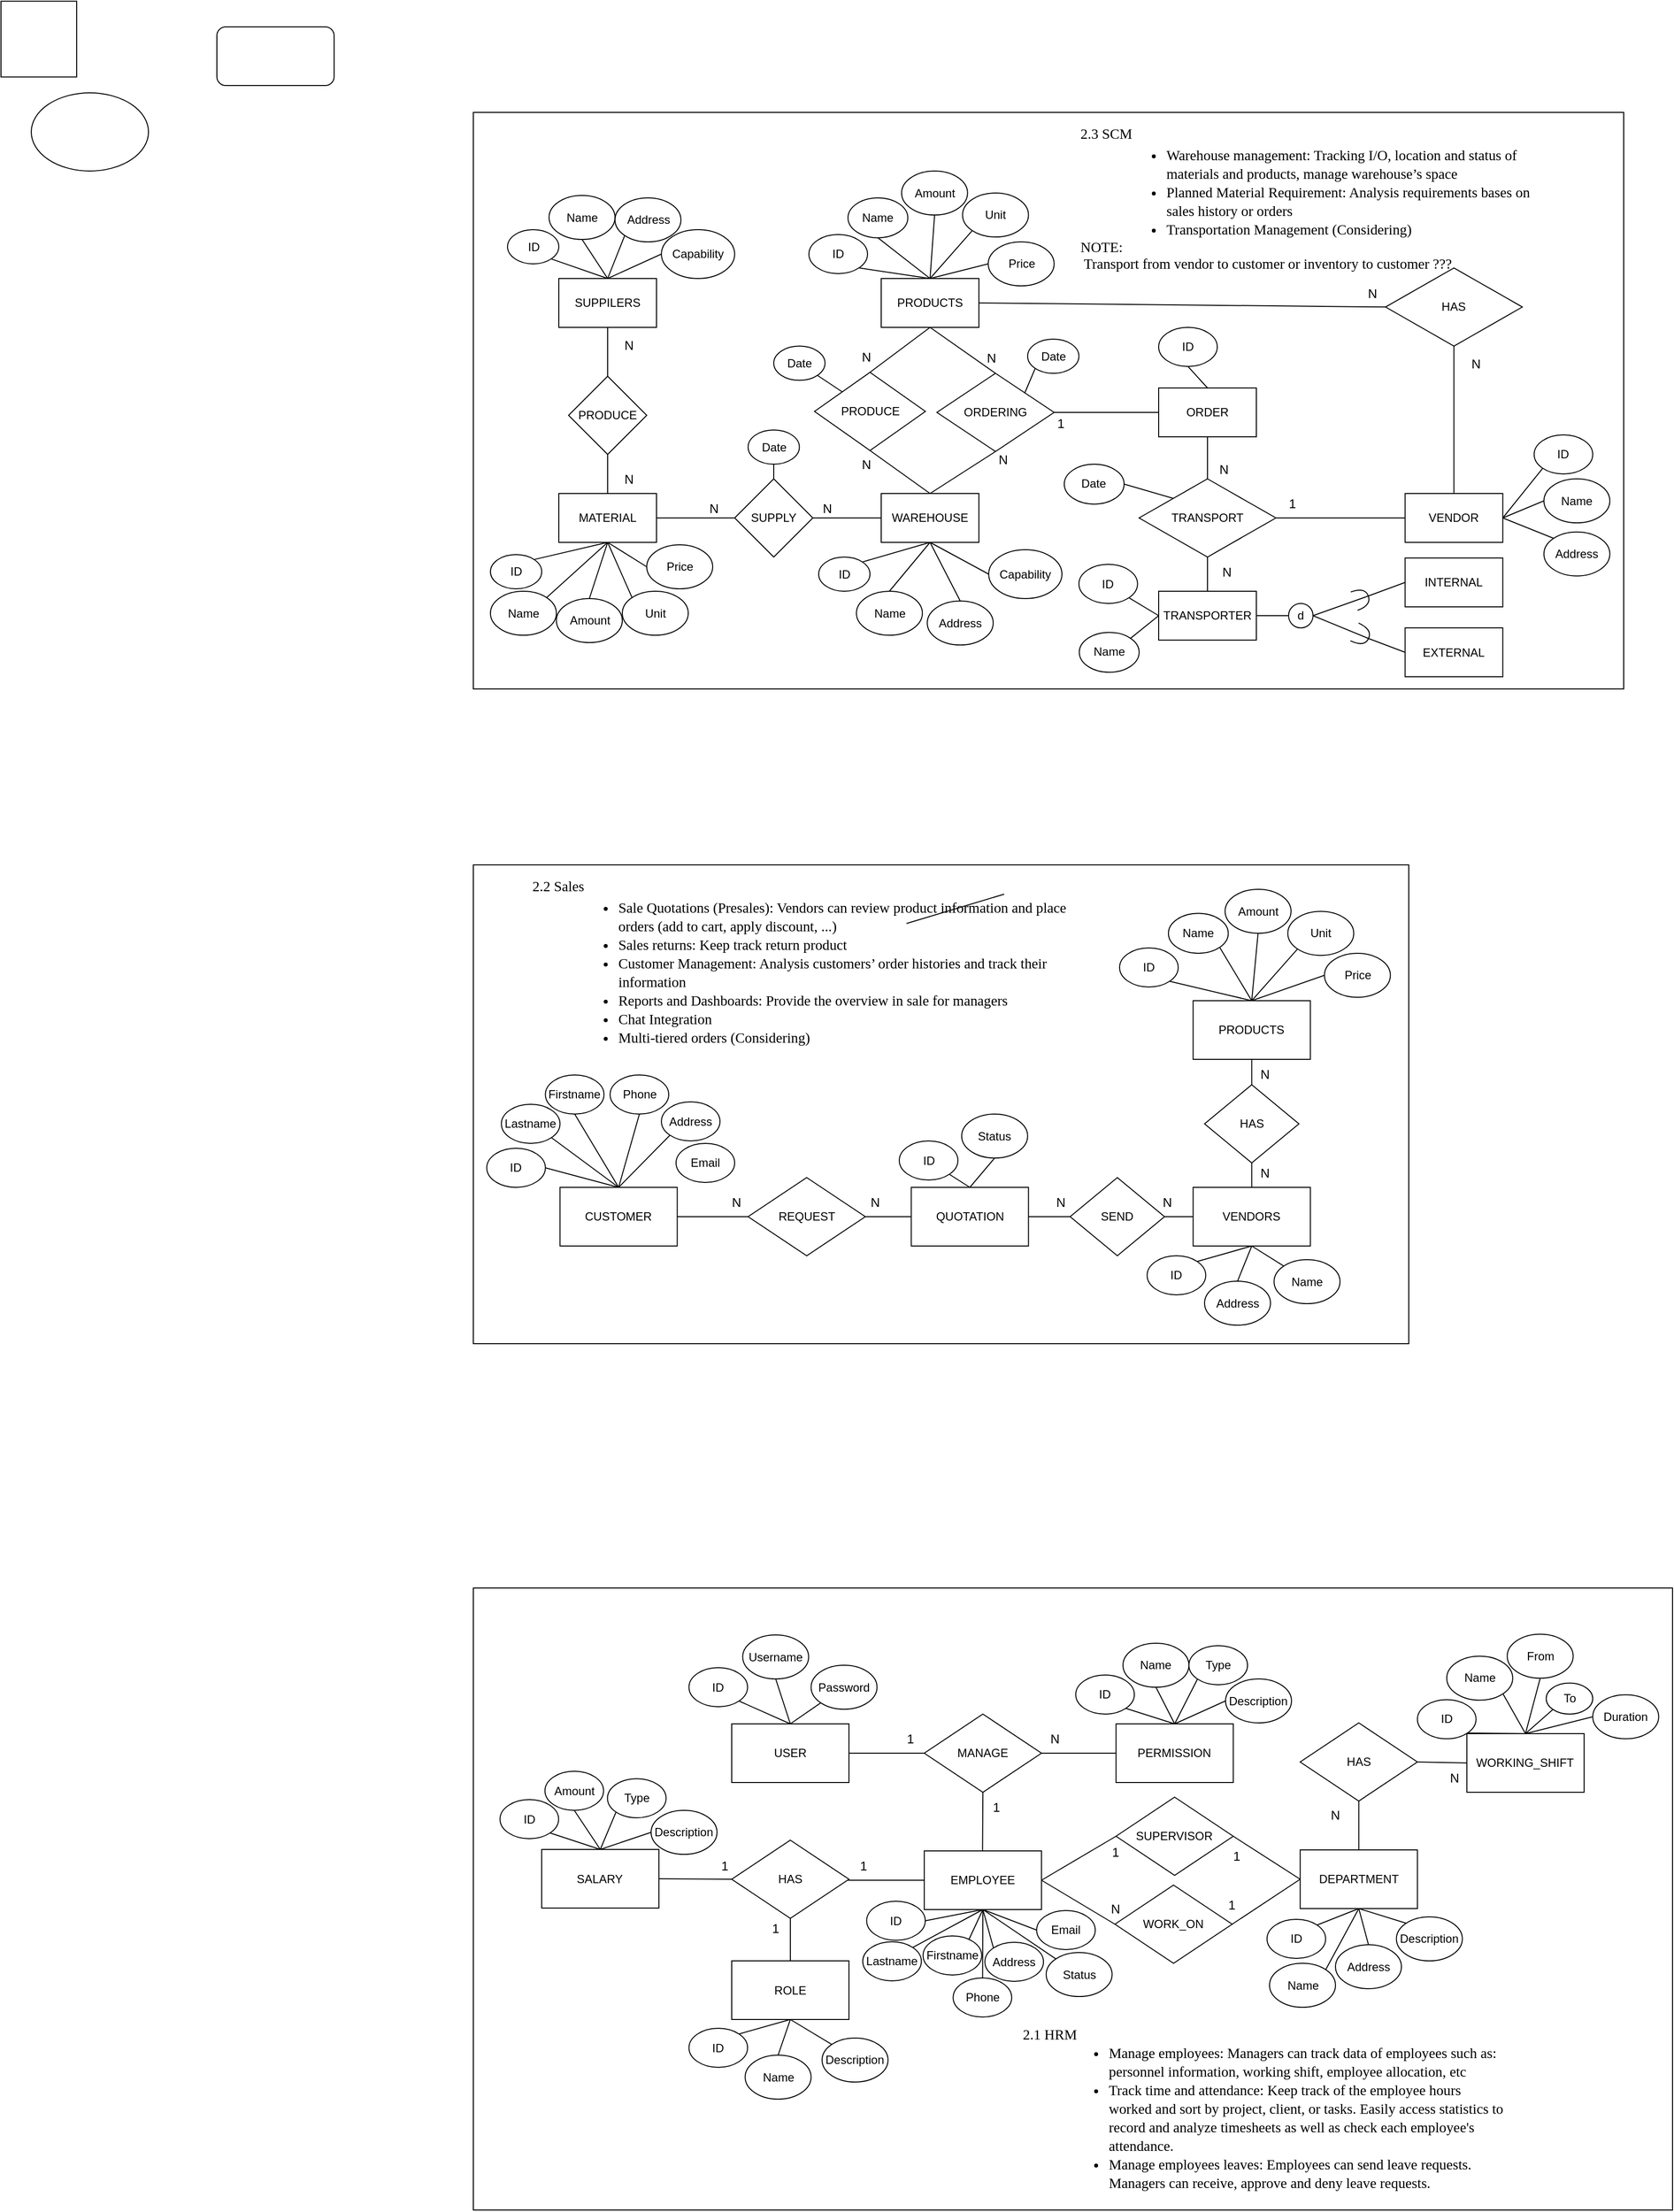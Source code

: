 <mxfile version="15.5.4" type="github">
  <diagram id="2XZN8_0mVDKEk1uRL6Ag" name="Page-1">
    <mxGraphModel dx="2469" dy="918" grid="1" gridSize="10" guides="1" tooltips="1" connect="1" arrows="1" fold="1" page="1" pageScale="1" pageWidth="827" pageHeight="1169" math="0" shadow="0">
      <root>
        <mxCell id="0" />
        <mxCell id="1" parent="0" />
        <mxCell id="0j56gejgCdR-_kMDKY7A-392" value="" style="rounded=0;whiteSpace=wrap;html=1;" vertex="1" parent="1">
          <mxGeometry x="-7.5" y="1680" width="1227.5" height="636.5" as="geometry" />
        </mxCell>
        <mxCell id="0j56gejgCdR-_kMDKY7A-240" value="" style="rounded=0;whiteSpace=wrap;html=1;" vertex="1" parent="1">
          <mxGeometry x="-7.5" y="940" width="957.5" height="490" as="geometry" />
        </mxCell>
        <mxCell id="0j56gejgCdR-_kMDKY7A-63" value="" style="rounded=0;whiteSpace=wrap;html=1;" vertex="1" parent="1">
          <mxGeometry x="-7.5" y="170" width="1177.5" height="590" as="geometry" />
        </mxCell>
        <mxCell id="HU2Gg8F_8cAQdYwglAM5-1" value="" style="ellipse;whiteSpace=wrap;html=1;" parent="1" vertex="1">
          <mxGeometry x="-460" y="150" width="120" height="80" as="geometry" />
        </mxCell>
        <mxCell id="HU2Gg8F_8cAQdYwglAM5-2" value="" style="rounded=1;whiteSpace=wrap;html=1;" parent="1" vertex="1">
          <mxGeometry x="-270" y="82.5" width="120" height="60" as="geometry" />
        </mxCell>
        <mxCell id="HU2Gg8F_8cAQdYwglAM5-3" value="" style="whiteSpace=wrap;html=1;aspect=fixed;" parent="1" vertex="1">
          <mxGeometry x="-491" y="56.25" width="77.5" height="77.5" as="geometry" />
        </mxCell>
        <mxCell id="hKPpPpnS2e1j_frjE1Dq-2" value="SUPPILERS" style="rounded=0;whiteSpace=wrap;html=1;" parent="1" vertex="1">
          <mxGeometry x="80" y="340" width="100" height="50" as="geometry" />
        </mxCell>
        <mxCell id="hKPpPpnS2e1j_frjE1Dq-3" value="WAREHOUSE" style="rounded=0;whiteSpace=wrap;html=1;" parent="1" vertex="1">
          <mxGeometry x="410" y="560" width="100" height="50" as="geometry" />
        </mxCell>
        <mxCell id="hKPpPpnS2e1j_frjE1Dq-4" value="SUPPLY" style="rhombus;whiteSpace=wrap;html=1;" parent="1" vertex="1">
          <mxGeometry x="260" y="545" width="80" height="80" as="geometry" />
        </mxCell>
        <mxCell id="hKPpPpnS2e1j_frjE1Dq-5" value="MATERIAL" style="rounded=0;whiteSpace=wrap;html=1;" parent="1" vertex="1">
          <mxGeometry x="80" y="560" width="100" height="50" as="geometry" />
        </mxCell>
        <mxCell id="hKPpPpnS2e1j_frjE1Dq-6" value="PRODUCE" style="rhombus;whiteSpace=wrap;html=1;" parent="1" vertex="1">
          <mxGeometry x="90" y="440" width="80" height="80" as="geometry" />
        </mxCell>
        <mxCell id="hKPpPpnS2e1j_frjE1Dq-8" value="" style="endArrow=none;html=1;entryX=0.5;entryY=1;entryDx=0;entryDy=0;exitX=0.5;exitY=0;exitDx=0;exitDy=0;" parent="1" source="hKPpPpnS2e1j_frjE1Dq-6" target="hKPpPpnS2e1j_frjE1Dq-2" edge="1">
          <mxGeometry width="50" height="50" relative="1" as="geometry">
            <mxPoint x="230" y="500" as="sourcePoint" />
            <mxPoint x="280" y="450" as="targetPoint" />
          </mxGeometry>
        </mxCell>
        <mxCell id="hKPpPpnS2e1j_frjE1Dq-9" value="" style="endArrow=none;html=1;entryX=0.5;entryY=0;entryDx=0;entryDy=0;exitX=0.5;exitY=1;exitDx=0;exitDy=0;" parent="1" source="hKPpPpnS2e1j_frjE1Dq-6" target="hKPpPpnS2e1j_frjE1Dq-5" edge="1">
          <mxGeometry width="50" height="50" relative="1" as="geometry">
            <mxPoint x="230" y="500" as="sourcePoint" />
            <mxPoint x="280" y="450" as="targetPoint" />
          </mxGeometry>
        </mxCell>
        <mxCell id="hKPpPpnS2e1j_frjE1Dq-11" value="" style="endArrow=none;html=1;entryX=0;entryY=0.5;entryDx=0;entryDy=0;exitX=1;exitY=0.5;exitDx=0;exitDy=0;" parent="1" source="hKPpPpnS2e1j_frjE1Dq-4" target="hKPpPpnS2e1j_frjE1Dq-3" edge="1">
          <mxGeometry width="50" height="50" relative="1" as="geometry">
            <mxPoint x="450" y="300" as="sourcePoint" />
            <mxPoint x="280" y="450" as="targetPoint" />
          </mxGeometry>
        </mxCell>
        <mxCell id="hKPpPpnS2e1j_frjE1Dq-12" value="" style="endArrow=none;html=1;entryX=1;entryY=0.5;entryDx=0;entryDy=0;exitX=0;exitY=0.5;exitDx=0;exitDy=0;" parent="1" source="hKPpPpnS2e1j_frjE1Dq-4" target="hKPpPpnS2e1j_frjE1Dq-5" edge="1">
          <mxGeometry width="50" height="50" relative="1" as="geometry">
            <mxPoint x="230" y="500" as="sourcePoint" />
            <mxPoint x="280" y="450" as="targetPoint" />
          </mxGeometry>
        </mxCell>
        <mxCell id="hKPpPpnS2e1j_frjE1Dq-15" value="PRODUCE" style="rhombus;whiteSpace=wrap;html=1;" parent="1" vertex="1">
          <mxGeometry x="341.75" y="436" width="113.5" height="80" as="geometry" />
        </mxCell>
        <mxCell id="hKPpPpnS2e1j_frjE1Dq-17" value="" style="endArrow=none;html=1;exitX=0.5;exitY=1;exitDx=0;exitDy=0;entryX=0.5;entryY=0;entryDx=0;entryDy=0;" parent="1" source="hKPpPpnS2e1j_frjE1Dq-15" target="hKPpPpnS2e1j_frjE1Dq-3" edge="1">
          <mxGeometry width="50" height="50" relative="1" as="geometry">
            <mxPoint x="450" y="300" as="sourcePoint" />
            <mxPoint x="540" y="530" as="targetPoint" />
          </mxGeometry>
        </mxCell>
        <mxCell id="hKPpPpnS2e1j_frjE1Dq-18" value="" style="endArrow=none;html=1;entryX=0.5;entryY=1;entryDx=0;entryDy=0;exitX=0.5;exitY=0;exitDx=0;exitDy=0;" parent="1" source="hKPpPpnS2e1j_frjE1Dq-15" target="hKPpPpnS2e1j_frjE1Dq-19" edge="1">
          <mxGeometry width="50" height="50" relative="1" as="geometry">
            <mxPoint x="580" y="430" as="sourcePoint" />
            <mxPoint x="600" y="400" as="targetPoint" />
          </mxGeometry>
        </mxCell>
        <mxCell id="hKPpPpnS2e1j_frjE1Dq-19" value="PRODUCTS" style="rounded=0;whiteSpace=wrap;html=1;" parent="1" vertex="1">
          <mxGeometry x="410" y="340" width="100" height="50" as="geometry" />
        </mxCell>
        <mxCell id="hKPpPpnS2e1j_frjE1Dq-20" value="VENDOR" style="rounded=0;whiteSpace=wrap;html=1;" parent="1" vertex="1">
          <mxGeometry x="946.25" y="560" width="100" height="50" as="geometry" />
        </mxCell>
        <mxCell id="hKPpPpnS2e1j_frjE1Dq-21" value="TRANSPORT" style="rhombus;whiteSpace=wrap;html=1;" parent="1" vertex="1">
          <mxGeometry x="674.01" y="545" width="140" height="80" as="geometry" />
        </mxCell>
        <mxCell id="hKPpPpnS2e1j_frjE1Dq-26" value="ID" style="ellipse;whiteSpace=wrap;html=1;" parent="1" vertex="1">
          <mxGeometry x="27.5" y="290" width="52.5" height="35" as="geometry" />
        </mxCell>
        <mxCell id="hKPpPpnS2e1j_frjE1Dq-27" value="Name" style="ellipse;whiteSpace=wrap;html=1;" parent="1" vertex="1">
          <mxGeometry x="70" y="255" width="67.5" height="45" as="geometry" />
        </mxCell>
        <mxCell id="hKPpPpnS2e1j_frjE1Dq-28" value="Address" style="ellipse;whiteSpace=wrap;html=1;" parent="1" vertex="1">
          <mxGeometry x="137.5" y="257.5" width="67.5" height="45" as="geometry" />
        </mxCell>
        <mxCell id="hKPpPpnS2e1j_frjE1Dq-33" value="Date" style="ellipse;whiteSpace=wrap;html=1;" parent="1" vertex="1">
          <mxGeometry x="273.75" y="495" width="52.5" height="35" as="geometry" />
        </mxCell>
        <mxCell id="hKPpPpnS2e1j_frjE1Dq-42" value="Name" style="ellipse;whiteSpace=wrap;html=1;" parent="1" vertex="1">
          <mxGeometry x="376" y="257.5" width="61.25" height="40.83" as="geometry" />
        </mxCell>
        <mxCell id="hKPpPpnS2e1j_frjE1Dq-43" value="ID" style="ellipse;whiteSpace=wrap;html=1;" parent="1" vertex="1">
          <mxGeometry x="336" y="295" width="60" height="40" as="geometry" />
        </mxCell>
        <mxCell id="hKPpPpnS2e1j_frjE1Dq-45" value="Amount" style="ellipse;whiteSpace=wrap;html=1;" parent="1" vertex="1">
          <mxGeometry x="430.89" y="230" width="67.5" height="45" as="geometry" />
        </mxCell>
        <mxCell id="hKPpPpnS2e1j_frjE1Dq-53" value="Date" style="ellipse;whiteSpace=wrap;html=1;" parent="1" vertex="1">
          <mxGeometry x="300" y="409.17" width="52.5" height="35" as="geometry" />
        </mxCell>
        <mxCell id="hKPpPpnS2e1j_frjE1Dq-59" value="Name" style="ellipse;whiteSpace=wrap;html=1;" parent="1" vertex="1">
          <mxGeometry x="10" y="660" width="67.5" height="45" as="geometry" />
        </mxCell>
        <mxCell id="hKPpPpnS2e1j_frjE1Dq-61" value="ID" style="ellipse;whiteSpace=wrap;html=1;" parent="1" vertex="1">
          <mxGeometry x="10" y="622.5" width="52.5" height="35" as="geometry" />
        </mxCell>
        <mxCell id="hKPpPpnS2e1j_frjE1Dq-62" value="Capability" style="ellipse;whiteSpace=wrap;html=1;" parent="1" vertex="1">
          <mxGeometry x="185" y="290" width="75" height="50" as="geometry" />
        </mxCell>
        <mxCell id="hKPpPpnS2e1j_frjE1Dq-63" value="Capability" style="ellipse;whiteSpace=wrap;html=1;" parent="1" vertex="1">
          <mxGeometry x="520" y="617.5" width="75" height="50" as="geometry" />
        </mxCell>
        <mxCell id="hKPpPpnS2e1j_frjE1Dq-64" value="Address" style="ellipse;whiteSpace=wrap;html=1;" parent="1" vertex="1">
          <mxGeometry x="457.14" y="670" width="67.5" height="45" as="geometry" />
        </mxCell>
        <mxCell id="hKPpPpnS2e1j_frjE1Dq-65" value="Name" style="ellipse;whiteSpace=wrap;html=1;" parent="1" vertex="1">
          <mxGeometry x="384.64" y="660" width="67.5" height="45" as="geometry" />
        </mxCell>
        <mxCell id="hKPpPpnS2e1j_frjE1Dq-66" value="ID" style="ellipse;whiteSpace=wrap;html=1;" parent="1" vertex="1">
          <mxGeometry x="346" y="625" width="52.5" height="35" as="geometry" />
        </mxCell>
        <mxCell id="hKPpPpnS2e1j_frjE1Dq-67" value="Amount" style="ellipse;whiteSpace=wrap;html=1;" parent="1" vertex="1">
          <mxGeometry x="77.5" y="667.5" width="67.5" height="45" as="geometry" />
        </mxCell>
        <mxCell id="hKPpPpnS2e1j_frjE1Dq-73" value="" style="endArrow=none;html=1;entryX=0.5;entryY=1;entryDx=0;entryDy=0;exitX=0;exitY=0.5;exitDx=0;exitDy=0;" parent="1" source="hKPpPpnS2e1j_frjE1Dq-63" target="hKPpPpnS2e1j_frjE1Dq-3" edge="1">
          <mxGeometry width="50" height="50" relative="1" as="geometry">
            <mxPoint x="450" y="300" as="sourcePoint" />
            <mxPoint x="280" y="450" as="targetPoint" />
          </mxGeometry>
        </mxCell>
        <mxCell id="hKPpPpnS2e1j_frjE1Dq-74" value="" style="endArrow=none;html=1;entryX=0.5;entryY=1;entryDx=0;entryDy=0;exitX=0.5;exitY=0;exitDx=0;exitDy=0;" parent="1" source="hKPpPpnS2e1j_frjE1Dq-64" target="hKPpPpnS2e1j_frjE1Dq-3" edge="1">
          <mxGeometry width="50" height="50" relative="1" as="geometry">
            <mxPoint x="450" y="300" as="sourcePoint" />
            <mxPoint x="280" y="450" as="targetPoint" />
          </mxGeometry>
        </mxCell>
        <mxCell id="hKPpPpnS2e1j_frjE1Dq-75" value="" style="endArrow=none;html=1;entryX=0.5;entryY=1;entryDx=0;entryDy=0;exitX=0.5;exitY=0;exitDx=0;exitDy=0;" parent="1" source="hKPpPpnS2e1j_frjE1Dq-65" target="hKPpPpnS2e1j_frjE1Dq-3" edge="1">
          <mxGeometry width="50" height="50" relative="1" as="geometry">
            <mxPoint x="450" y="300" as="sourcePoint" />
            <mxPoint x="280" y="450" as="targetPoint" />
          </mxGeometry>
        </mxCell>
        <mxCell id="hKPpPpnS2e1j_frjE1Dq-76" value="" style="endArrow=none;html=1;entryX=0.5;entryY=1;entryDx=0;entryDy=0;exitX=1;exitY=0;exitDx=0;exitDy=0;" parent="1" source="hKPpPpnS2e1j_frjE1Dq-66" target="hKPpPpnS2e1j_frjE1Dq-3" edge="1">
          <mxGeometry width="50" height="50" relative="1" as="geometry">
            <mxPoint x="450" y="300" as="sourcePoint" />
            <mxPoint x="280" y="450" as="targetPoint" />
          </mxGeometry>
        </mxCell>
        <mxCell id="hKPpPpnS2e1j_frjE1Dq-79" value="" style="endArrow=none;html=1;entryX=0.5;entryY=0;entryDx=0;entryDy=0;exitX=0.5;exitY=1;exitDx=0;exitDy=0;" parent="1" source="hKPpPpnS2e1j_frjE1Dq-33" target="hKPpPpnS2e1j_frjE1Dq-4" edge="1">
          <mxGeometry width="50" height="50" relative="1" as="geometry">
            <mxPoint x="450" y="300" as="sourcePoint" />
            <mxPoint x="280" y="450" as="targetPoint" />
          </mxGeometry>
        </mxCell>
        <mxCell id="hKPpPpnS2e1j_frjE1Dq-81" value="" style="endArrow=none;html=1;entryX=0.5;entryY=1;entryDx=0;entryDy=0;exitX=0;exitY=0;exitDx=0;exitDy=0;" parent="1" source="0j56gejgCdR-_kMDKY7A-192" target="hKPpPpnS2e1j_frjE1Dq-5" edge="1">
          <mxGeometry width="50" height="50" relative="1" as="geometry">
            <mxPoint x="200" y="620" as="sourcePoint" />
            <mxPoint x="280" y="450" as="targetPoint" />
          </mxGeometry>
        </mxCell>
        <mxCell id="hKPpPpnS2e1j_frjE1Dq-82" value="" style="endArrow=none;html=1;entryX=0.5;entryY=1;entryDx=0;entryDy=0;exitX=1;exitY=0;exitDx=0;exitDy=0;" parent="1" source="hKPpPpnS2e1j_frjE1Dq-59" target="hKPpPpnS2e1j_frjE1Dq-5" edge="1">
          <mxGeometry width="50" height="50" relative="1" as="geometry">
            <mxPoint x="200" y="620" as="sourcePoint" />
            <mxPoint x="280" y="450" as="targetPoint" />
          </mxGeometry>
        </mxCell>
        <mxCell id="hKPpPpnS2e1j_frjE1Dq-83" value="" style="endArrow=none;html=1;entryX=0.5;entryY=1;entryDx=0;entryDy=0;exitX=1;exitY=0;exitDx=0;exitDy=0;" parent="1" source="hKPpPpnS2e1j_frjE1Dq-61" target="hKPpPpnS2e1j_frjE1Dq-5" edge="1">
          <mxGeometry width="50" height="50" relative="1" as="geometry">
            <mxPoint x="200" y="620" as="sourcePoint" />
            <mxPoint x="280" y="450" as="targetPoint" />
          </mxGeometry>
        </mxCell>
        <mxCell id="hKPpPpnS2e1j_frjE1Dq-84" value="" style="endArrow=none;html=1;entryX=0.5;entryY=0;entryDx=0;entryDy=0;exitX=1;exitY=1;exitDx=0;exitDy=0;" parent="1" source="hKPpPpnS2e1j_frjE1Dq-26" target="hKPpPpnS2e1j_frjE1Dq-2" edge="1">
          <mxGeometry width="50" height="50" relative="1" as="geometry">
            <mxPoint x="200" y="620" as="sourcePoint" />
            <mxPoint x="280" y="450" as="targetPoint" />
          </mxGeometry>
        </mxCell>
        <mxCell id="hKPpPpnS2e1j_frjE1Dq-85" value="" style="endArrow=none;html=1;entryX=0.5;entryY=0;entryDx=0;entryDy=0;exitX=0.5;exitY=1;exitDx=0;exitDy=0;" parent="1" source="hKPpPpnS2e1j_frjE1Dq-27" target="hKPpPpnS2e1j_frjE1Dq-2" edge="1">
          <mxGeometry width="50" height="50" relative="1" as="geometry">
            <mxPoint x="200" y="620" as="sourcePoint" />
            <mxPoint x="280" y="450" as="targetPoint" />
          </mxGeometry>
        </mxCell>
        <mxCell id="hKPpPpnS2e1j_frjE1Dq-86" value="" style="endArrow=none;html=1;entryX=0.5;entryY=0;entryDx=0;entryDy=0;exitX=0;exitY=1;exitDx=0;exitDy=0;" parent="1" source="hKPpPpnS2e1j_frjE1Dq-28" target="hKPpPpnS2e1j_frjE1Dq-2" edge="1">
          <mxGeometry width="50" height="50" relative="1" as="geometry">
            <mxPoint x="200" y="620" as="sourcePoint" />
            <mxPoint x="280" y="450" as="targetPoint" />
          </mxGeometry>
        </mxCell>
        <mxCell id="hKPpPpnS2e1j_frjE1Dq-87" value="" style="endArrow=none;html=1;entryX=0.5;entryY=0;entryDx=0;entryDy=0;exitX=0;exitY=0.5;exitDx=0;exitDy=0;" parent="1" source="hKPpPpnS2e1j_frjE1Dq-62" target="hKPpPpnS2e1j_frjE1Dq-2" edge="1">
          <mxGeometry width="50" height="50" relative="1" as="geometry">
            <mxPoint x="200" y="620" as="sourcePoint" />
            <mxPoint x="280" y="450" as="targetPoint" />
          </mxGeometry>
        </mxCell>
        <mxCell id="hKPpPpnS2e1j_frjE1Dq-88" value="" style="endArrow=none;html=1;entryX=1;entryY=1;entryDx=0;entryDy=0;exitX=0.5;exitY=0;exitDx=0;exitDy=0;" parent="1" source="hKPpPpnS2e1j_frjE1Dq-19" target="hKPpPpnS2e1j_frjE1Dq-43" edge="1">
          <mxGeometry width="50" height="50" relative="1" as="geometry">
            <mxPoint x="200" y="620" as="sourcePoint" />
            <mxPoint x="280" y="450" as="targetPoint" />
          </mxGeometry>
        </mxCell>
        <mxCell id="hKPpPpnS2e1j_frjE1Dq-89" value="" style="endArrow=none;html=1;entryX=0.5;entryY=1;entryDx=0;entryDy=0;exitX=0.5;exitY=0;exitDx=0;exitDy=0;" parent="1" source="hKPpPpnS2e1j_frjE1Dq-19" target="hKPpPpnS2e1j_frjE1Dq-42" edge="1">
          <mxGeometry width="50" height="50" relative="1" as="geometry">
            <mxPoint x="200" y="620" as="sourcePoint" />
            <mxPoint x="280" y="450" as="targetPoint" />
          </mxGeometry>
        </mxCell>
        <mxCell id="hKPpPpnS2e1j_frjE1Dq-90" value="" style="endArrow=none;html=1;entryX=0.5;entryY=0;entryDx=0;entryDy=0;exitX=0.5;exitY=1;exitDx=0;exitDy=0;" parent="1" source="hKPpPpnS2e1j_frjE1Dq-19" target="0j56gejgCdR-_kMDKY7A-97" edge="1">
          <mxGeometry width="50" height="50" relative="1" as="geometry">
            <mxPoint x="200" y="620" as="sourcePoint" />
            <mxPoint x="280" y="450" as="targetPoint" />
          </mxGeometry>
        </mxCell>
        <mxCell id="hKPpPpnS2e1j_frjE1Dq-92" value="" style="endArrow=none;html=1;entryX=0.5;entryY=0;entryDx=0;entryDy=0;exitX=0.5;exitY=1;exitDx=0;exitDy=0;" parent="1" source="0j56gejgCdR-_kMDKY7A-186" target="hKPpPpnS2e1j_frjE1Dq-20" edge="1">
          <mxGeometry width="50" height="50" relative="1" as="geometry">
            <mxPoint x="680" y="410" as="sourcePoint" />
            <mxPoint x="600" y="400" as="targetPoint" />
          </mxGeometry>
        </mxCell>
        <mxCell id="0j56gejgCdR-_kMDKY7A-1" value="CUSTOMER" style="rounded=0;whiteSpace=wrap;html=1;" vertex="1" parent="1">
          <mxGeometry x="81.22" y="1270" width="120" height="60" as="geometry" />
        </mxCell>
        <mxCell id="0j56gejgCdR-_kMDKY7A-12" value="" style="endArrow=none;html=1;rounded=0;entryX=1;entryY=0.5;entryDx=0;entryDy=0;exitX=0.5;exitY=0;exitDx=0;exitDy=0;" edge="1" parent="1" source="0j56gejgCdR-_kMDKY7A-1" target="0j56gejgCdR-_kMDKY7A-216">
          <mxGeometry width="50" height="50" relative="1" as="geometry">
            <mxPoint x="561.22" y="1310" as="sourcePoint" />
            <mxPoint x="104.937" y="1202.875" as="targetPoint" />
          </mxGeometry>
        </mxCell>
        <mxCell id="0j56gejgCdR-_kMDKY7A-13" value="" style="endArrow=none;html=1;rounded=0;entryX=1;entryY=1;entryDx=0;entryDy=0;exitX=0.5;exitY=0;exitDx=0;exitDy=0;" edge="1" parent="1" source="0j56gejgCdR-_kMDKY7A-1" target="0j56gejgCdR-_kMDKY7A-217">
          <mxGeometry width="50" height="50" relative="1" as="geometry">
            <mxPoint x="561.22" y="1310" as="sourcePoint" />
            <mxPoint x="128.72" y="1170" as="targetPoint" />
          </mxGeometry>
        </mxCell>
        <mxCell id="0j56gejgCdR-_kMDKY7A-14" value="" style="endArrow=none;html=1;rounded=0;entryX=0.5;entryY=1;entryDx=0;entryDy=0;exitX=0.5;exitY=0;exitDx=0;exitDy=0;" edge="1" parent="1" source="0j56gejgCdR-_kMDKY7A-1" target="0j56gejgCdR-_kMDKY7A-218">
          <mxGeometry width="50" height="50" relative="1" as="geometry">
            <mxPoint x="561.22" y="1310" as="sourcePoint" />
            <mxPoint x="177.503" y="1182.875" as="targetPoint" />
          </mxGeometry>
        </mxCell>
        <mxCell id="0j56gejgCdR-_kMDKY7A-15" value="" style="endArrow=none;html=1;rounded=0;entryX=0.5;entryY=1;entryDx=0;entryDy=0;exitX=0.5;exitY=0;exitDx=0;exitDy=0;" edge="1" parent="1" source="0j56gejgCdR-_kMDKY7A-1" target="0j56gejgCdR-_kMDKY7A-219">
          <mxGeometry width="50" height="50" relative="1" as="geometry">
            <mxPoint x="561.22" y="1310" as="sourcePoint" />
            <mxPoint x="205.003" y="1232.875" as="targetPoint" />
          </mxGeometry>
        </mxCell>
        <mxCell id="0j56gejgCdR-_kMDKY7A-16" value="" style="endArrow=none;html=1;rounded=0;entryX=0;entryY=1;entryDx=0;entryDy=0;exitX=0.5;exitY=0;exitDx=0;exitDy=0;" edge="1" parent="1" source="0j56gejgCdR-_kMDKY7A-1" target="0j56gejgCdR-_kMDKY7A-220">
          <mxGeometry width="50" height="50" relative="1" as="geometry">
            <mxPoint x="561.22" y="1310" as="sourcePoint" />
            <mxPoint x="201.22" y="1260" as="targetPoint" />
          </mxGeometry>
        </mxCell>
        <mxCell id="0j56gejgCdR-_kMDKY7A-17" value="VENDORS" style="rounded=0;whiteSpace=wrap;html=1;" vertex="1" parent="1">
          <mxGeometry x="729.28" y="1270" width="120" height="60" as="geometry" />
        </mxCell>
        <mxCell id="0j56gejgCdR-_kMDKY7A-21" value="" style="endArrow=none;html=1;rounded=0;entryX=0;entryY=1;entryDx=0;entryDy=0;exitX=0.5;exitY=0;exitDx=0;exitDy=0;" edge="1" parent="1" target="0j56gejgCdR-_kMDKY7A-19">
          <mxGeometry width="50" height="50" relative="1" as="geometry">
            <mxPoint x="435.89" y="1000" as="sourcePoint" />
            <mxPoint x="535.89" y="970.0" as="targetPoint" />
          </mxGeometry>
        </mxCell>
        <mxCell id="0j56gejgCdR-_kMDKY7A-65" value="&lt;b style=&quot;font-weight: normal&quot; id=&quot;docs-internal-guid-da14a05e-7fff-5e5b-d7b2-ad6a51deedb3&quot;&gt;&lt;h4 dir=&quot;ltr&quot; style=&quot;line-height: 1.295 ; margin-top: 12pt ; margin-bottom: 2pt&quot;&gt;&lt;span style=&quot;font-size: 11pt ; font-family: &amp;#34;merriweather&amp;#34; , serif ; color: rgb(0 , 0 , 0) ; background-color: transparent ; font-weight: 400 ; font-style: normal ; font-variant: normal ; text-decoration: none ; vertical-align: baseline&quot;&gt;&lt;span class=&quot;Apple-tab-span&quot;&gt;	&lt;/span&gt;&lt;/span&gt;&lt;span style=&quot;font-size: 11pt ; font-family: &amp;#34;merriweather&amp;#34; , serif ; color: rgb(0 , 0 , 0) ; background-color: transparent ; font-weight: 400 ; font-style: normal ; font-variant: normal ; text-decoration: none ; vertical-align: baseline&quot;&gt;2.3 &lt;/span&gt;&lt;span style=&quot;font-size: 11pt ; font-family: &amp;#34;merriweather&amp;#34; , serif ; color: rgb(0 , 0 , 0) ; background-color: transparent ; font-weight: 400 ; font-style: normal ; font-variant: normal ; text-decoration: none ; vertical-align: baseline&quot;&gt;&lt;span class=&quot;Apple-tab-span&quot;&gt;	&lt;/span&gt;&lt;/span&gt;&lt;span style=&quot;font-size: 11pt ; font-family: &amp;#34;merriweather&amp;#34; , serif ; color: rgb(0 , 0 , 0) ; background-color: transparent ; font-weight: 400 ; font-style: normal ; font-variant: normal ; text-decoration: none ; vertical-align: baseline&quot;&gt;SCM&lt;/span&gt;&lt;/h4&gt;&lt;ul style=&quot;margin-top: 0 ; margin-bottom: 0&quot;&gt;&lt;li dir=&quot;ltr&quot; style=&quot;list-style-type: disc ; font-size: 11pt ; font-family: &amp;#34;merriweather&amp;#34; , serif ; color: rgb(0 , 0 , 0) ; background-color: transparent ; font-weight: 400 ; font-style: normal ; font-variant: normal ; text-decoration: none ; vertical-align: baseline ; margin-left: 36pt&quot;&gt;&lt;p dir=&quot;ltr&quot; style=&quot;line-height: 1.295 ; margin-top: 0pt ; margin-bottom: 0pt&quot;&gt;&lt;span style=&quot;font-size: 11pt ; font-family: &amp;#34;merriweather&amp;#34; , serif ; color: rgb(0 , 0 , 0) ; background-color: transparent ; font-weight: 400 ; font-style: normal ; font-variant: normal ; text-decoration: none ; vertical-align: baseline&quot;&gt;Warehouse management: Tracking I/O, location and status of materials and products, manage warehouse’s space&lt;/span&gt;&lt;/p&gt;&lt;/li&gt;&lt;li dir=&quot;ltr&quot; style=&quot;list-style-type: disc ; font-size: 11pt ; font-family: &amp;#34;merriweather&amp;#34; , serif ; color: rgb(0 , 0 , 0) ; background-color: transparent ; font-weight: 400 ; font-style: normal ; font-variant: normal ; text-decoration: none ; vertical-align: baseline ; margin-left: 36pt&quot;&gt;&lt;p dir=&quot;ltr&quot; style=&quot;line-height: 1.295 ; margin-top: 0pt ; margin-bottom: 0pt&quot;&gt;&lt;span style=&quot;font-size: 11pt ; font-family: &amp;#34;merriweather&amp;#34; , serif ; color: rgb(0 , 0 , 0) ; background-color: transparent ; font-weight: 400 ; font-style: normal ; font-variant: normal ; text-decoration: none ; vertical-align: baseline&quot;&gt;Planned Material Requirement: Analysis requirements bases on sales history or orders&lt;/span&gt;&lt;/p&gt;&lt;/li&gt;&lt;li dir=&quot;ltr&quot; style=&quot;list-style-type: disc ; font-size: 11pt ; font-family: &amp;#34;merriweather&amp;#34; , serif ; color: rgb(0 , 0 , 0) ; background-color: transparent ; font-weight: 400 ; font-style: normal ; font-variant: normal ; text-decoration: none ; vertical-align: baseline ; margin-left: 36pt&quot;&gt;&lt;p dir=&quot;ltr&quot; style=&quot;line-height: 1.295 ; margin-top: 0pt ; margin-bottom: 0pt&quot;&gt;&lt;span style=&quot;font-size: 11pt ; font-family: &amp;#34;merriweather&amp;#34; , serif ; color: rgb(0 , 0 , 0) ; background-color: transparent ; font-weight: 400 ; font-style: normal ; font-variant: normal ; text-decoration: none ; vertical-align: baseline&quot;&gt;Transportation Management (Considering)&lt;/span&gt;&lt;/p&gt;&lt;/li&gt;&lt;/ul&gt;&lt;span style=&quot;background-color: transparent ; font-family: &amp;#34;merriweather&amp;#34; , serif ; font-size: 11pt&quot;&gt;NOTE: &lt;br&gt;&lt;span style=&quot;white-space: pre&quot;&gt;	&lt;/span&gt;Transport from vendor to customer or inventory to customer ???&lt;br&gt;&lt;/span&gt;&lt;span style=&quot;background-color: transparent ; font-family: &amp;#34;merriweather&amp;#34; , serif ; font-size: 11pt ; white-space: pre&quot;&gt;&lt;span style=&quot;white-space: pre&quot;&gt;	&lt;/span&gt;	&lt;/span&gt;&lt;br&gt;&lt;/b&gt;" style="text;whiteSpace=wrap;html=1;" vertex="1" parent="1">
          <mxGeometry x="612.38" y="160" width="470" height="171" as="geometry" />
        </mxCell>
        <mxCell id="0j56gejgCdR-_kMDKY7A-66" value="TRANSPORTER" style="rounded=0;whiteSpace=wrap;html=1;" vertex="1" parent="1">
          <mxGeometry x="694.01" y="660" width="100" height="50" as="geometry" />
        </mxCell>
        <mxCell id="0j56gejgCdR-_kMDKY7A-67" value="" style="endArrow=none;html=1;exitX=0.5;exitY=1;exitDx=0;exitDy=0;entryX=0.5;entryY=0;entryDx=0;entryDy=0;" edge="1" parent="1" source="hKPpPpnS2e1j_frjE1Dq-21" target="0j56gejgCdR-_kMDKY7A-66">
          <mxGeometry width="50" height="50" relative="1" as="geometry">
            <mxPoint x="947.5" y="15" as="sourcePoint" />
            <mxPoint x="742.87" y="-40" as="targetPoint" />
          </mxGeometry>
        </mxCell>
        <mxCell id="0j56gejgCdR-_kMDKY7A-71" value="" style="shape=requiredInterface;html=1;verticalLabelPosition=bottom;sketch=0;rotation=25;" vertex="1" parent="1">
          <mxGeometry x="893.7" y="695.0" width="15.88" height="20" as="geometry" />
        </mxCell>
        <mxCell id="0j56gejgCdR-_kMDKY7A-72" value="d" style="ellipse;whiteSpace=wrap;html=1;aspect=fixed;" vertex="1" parent="1">
          <mxGeometry x="827" y="672.5" width="25" height="25" as="geometry" />
        </mxCell>
        <mxCell id="0j56gejgCdR-_kMDKY7A-73" value="" style="endArrow=none;html=1;exitX=0;exitY=0.5;exitDx=0;exitDy=0;entryX=1;entryY=0.5;entryDx=0;entryDy=0;" edge="1" parent="1" source="0j56gejgCdR-_kMDKY7A-72" target="0j56gejgCdR-_kMDKY7A-66">
          <mxGeometry width="50" height="50" relative="1" as="geometry">
            <mxPoint x="782.87" y="66" as="sourcePoint" />
            <mxPoint x="742.87" y="-14" as="targetPoint" />
          </mxGeometry>
        </mxCell>
        <mxCell id="0j56gejgCdR-_kMDKY7A-76" value="EXTERNAL" style="rounded=0;whiteSpace=wrap;html=1;" vertex="1" parent="1">
          <mxGeometry x="946.25" y="697.5" width="100" height="50" as="geometry" />
        </mxCell>
        <mxCell id="0j56gejgCdR-_kMDKY7A-77" value="INTERNAL" style="rounded=0;whiteSpace=wrap;html=1;" vertex="1" parent="1">
          <mxGeometry x="946.25" y="626.0" width="100" height="50" as="geometry" />
        </mxCell>
        <mxCell id="0j56gejgCdR-_kMDKY7A-78" value="" style="endArrow=none;html=1;exitX=1;exitY=0.5;exitDx=0;exitDy=0;entryX=0;entryY=0.5;entryDx=0;entryDy=0;exitPerimeter=0;" edge="1" parent="1" source="0j56gejgCdR-_kMDKY7A-71" target="0j56gejgCdR-_kMDKY7A-76">
          <mxGeometry width="50" height="50" relative="1" as="geometry">
            <mxPoint x="1109.49" y="714.33" as="sourcePoint" />
            <mxPoint x="1069.49" y="634.33" as="targetPoint" />
          </mxGeometry>
        </mxCell>
        <mxCell id="0j56gejgCdR-_kMDKY7A-79" value="" style="endArrow=none;html=1;exitX=1;exitY=0.5;exitDx=0;exitDy=0;entryX=1;entryY=0.5;entryDx=0;entryDy=0;exitPerimeter=0;" edge="1" parent="1" source="0j56gejgCdR-_kMDKY7A-71" target="0j56gejgCdR-_kMDKY7A-72">
          <mxGeometry width="50" height="50" relative="1" as="geometry">
            <mxPoint x="1109.49" y="714.33" as="sourcePoint" />
            <mxPoint x="1070.63" y="756.83" as="targetPoint" />
          </mxGeometry>
        </mxCell>
        <mxCell id="0j56gejgCdR-_kMDKY7A-81" value="" style="endArrow=none;html=1;exitX=1;exitY=0.5;exitDx=0;exitDy=0;exitPerimeter=0;entryX=0;entryY=0.5;entryDx=0;entryDy=0;" edge="1" parent="1" source="0j56gejgCdR-_kMDKY7A-82" target="0j56gejgCdR-_kMDKY7A-77">
          <mxGeometry width="50" height="50" relative="1" as="geometry">
            <mxPoint x="1109.49" y="714.33" as="sourcePoint" />
            <mxPoint x="976.62" y="694.33" as="targetPoint" />
          </mxGeometry>
        </mxCell>
        <mxCell id="0j56gejgCdR-_kMDKY7A-82" value="" style="shape=requiredInterface;html=1;verticalLabelPosition=bottom;sketch=0;rotation=-200;direction=west;" vertex="1" parent="1">
          <mxGeometry x="893.7" y="657.5" width="15.37" height="20" as="geometry" />
        </mxCell>
        <mxCell id="0j56gejgCdR-_kMDKY7A-83" value="" style="endArrow=none;html=1;exitX=1;exitY=0.5;exitDx=0;exitDy=0;entryX=1;entryY=0.5;entryDx=0;entryDy=0;exitPerimeter=0;" edge="1" parent="1" source="0j56gejgCdR-_kMDKY7A-82" target="0j56gejgCdR-_kMDKY7A-72">
          <mxGeometry width="50" height="50" relative="1" as="geometry">
            <mxPoint x="1109.49" y="714.33" as="sourcePoint" />
            <mxPoint x="1070.63" y="756.83" as="targetPoint" />
          </mxGeometry>
        </mxCell>
        <mxCell id="0j56gejgCdR-_kMDKY7A-85" value="Name" style="ellipse;whiteSpace=wrap;html=1;" vertex="1" parent="1">
          <mxGeometry x="612.76" y="702.08" width="61.25" height="40.83" as="geometry" />
        </mxCell>
        <mxCell id="0j56gejgCdR-_kMDKY7A-86" value="ID" style="ellipse;whiteSpace=wrap;html=1;" vertex="1" parent="1">
          <mxGeometry x="612.38" y="632.5" width="60" height="40" as="geometry" />
        </mxCell>
        <mxCell id="0j56gejgCdR-_kMDKY7A-87" value="" style="endArrow=none;html=1;entryX=0;entryY=0.5;entryDx=0;entryDy=0;exitX=1;exitY=1;exitDx=0;exitDy=0;" edge="1" parent="1" source="0j56gejgCdR-_kMDKY7A-86" target="0j56gejgCdR-_kMDKY7A-66">
          <mxGeometry width="50" height="50" relative="1" as="geometry">
            <mxPoint x="782.87" y="66" as="sourcePoint" />
            <mxPoint x="742.87" y="-14" as="targetPoint" />
          </mxGeometry>
        </mxCell>
        <mxCell id="0j56gejgCdR-_kMDKY7A-88" value="" style="endArrow=none;html=1;entryX=0;entryY=0.5;entryDx=0;entryDy=0;exitX=1;exitY=0;exitDx=0;exitDy=0;" edge="1" parent="1" source="0j56gejgCdR-_kMDKY7A-85" target="0j56gejgCdR-_kMDKY7A-66">
          <mxGeometry width="50" height="50" relative="1" as="geometry">
            <mxPoint x="782.87" y="66" as="sourcePoint" />
            <mxPoint x="742.87" y="-14" as="targetPoint" />
          </mxGeometry>
        </mxCell>
        <mxCell id="0j56gejgCdR-_kMDKY7A-90" value="ID" style="ellipse;whiteSpace=wrap;html=1;" vertex="1" parent="1">
          <mxGeometry x="1078.33" y="500" width="60" height="40" as="geometry" />
        </mxCell>
        <mxCell id="0j56gejgCdR-_kMDKY7A-91" value="Date" style="ellipse;whiteSpace=wrap;html=1;" vertex="1" parent="1">
          <mxGeometry x="597.38" y="530.0" width="61.25" height="40.83" as="geometry" />
        </mxCell>
        <mxCell id="0j56gejgCdR-_kMDKY7A-92" value="" style="endArrow=none;html=1;exitX=0.5;exitY=0;exitDx=0;exitDy=0;entryX=0.5;entryY=1;entryDx=0;entryDy=0;" edge="1" parent="1" source="hKPpPpnS2e1j_frjE1Dq-21" target="0j56gejgCdR-_kMDKY7A-95">
          <mxGeometry width="50" height="50" relative="1" as="geometry">
            <mxPoint x="580" y="430" as="sourcePoint" />
            <mxPoint x="540" y="350" as="targetPoint" />
          </mxGeometry>
        </mxCell>
        <mxCell id="0j56gejgCdR-_kMDKY7A-95" value="ORDER" style="rounded=0;whiteSpace=wrap;html=1;" vertex="1" parent="1">
          <mxGeometry x="694.01" y="452" width="100" height="50" as="geometry" />
        </mxCell>
        <mxCell id="0j56gejgCdR-_kMDKY7A-97" value="ORDERING" style="rhombus;whiteSpace=wrap;html=1;" vertex="1" parent="1">
          <mxGeometry x="467" y="437" width="120" height="80" as="geometry" />
        </mxCell>
        <mxCell id="0j56gejgCdR-_kMDKY7A-99" value="" style="endArrow=none;html=1;entryX=0.5;entryY=1;entryDx=0;entryDy=0;exitX=0.5;exitY=0;exitDx=0;exitDy=0;" edge="1" parent="1" source="hKPpPpnS2e1j_frjE1Dq-3" target="0j56gejgCdR-_kMDKY7A-97">
          <mxGeometry width="50" height="50" relative="1" as="geometry">
            <mxPoint x="200" y="620" as="sourcePoint" />
            <mxPoint x="280" y="450" as="targetPoint" />
          </mxGeometry>
        </mxCell>
        <mxCell id="0j56gejgCdR-_kMDKY7A-100" value="" style="endArrow=none;html=1;exitX=1;exitY=0.5;exitDx=0;exitDy=0;entryX=0;entryY=0.5;entryDx=0;entryDy=0;" edge="1" parent="1" source="0j56gejgCdR-_kMDKY7A-97" target="0j56gejgCdR-_kMDKY7A-95">
          <mxGeometry width="50" height="50" relative="1" as="geometry">
            <mxPoint x="580" y="430" as="sourcePoint" />
            <mxPoint x="540" y="350" as="targetPoint" />
          </mxGeometry>
        </mxCell>
        <mxCell id="0j56gejgCdR-_kMDKY7A-101" value="ID" style="ellipse;whiteSpace=wrap;html=1;" vertex="1" parent="1">
          <mxGeometry x="694.01" y="390" width="60" height="40" as="geometry" />
        </mxCell>
        <mxCell id="0j56gejgCdR-_kMDKY7A-103" value="" style="endArrow=none;html=1;entryX=0.5;entryY=1;entryDx=0;entryDy=0;exitX=0.5;exitY=0;exitDx=0;exitDy=0;" edge="1" parent="1" source="hKPpPpnS2e1j_frjE1Dq-19" target="hKPpPpnS2e1j_frjE1Dq-45">
          <mxGeometry width="50" height="50" relative="1" as="geometry">
            <mxPoint x="200" y="620" as="sourcePoint" />
            <mxPoint x="280" y="450" as="targetPoint" />
          </mxGeometry>
        </mxCell>
        <mxCell id="0j56gejgCdR-_kMDKY7A-104" value="" style="endArrow=none;html=1;exitX=0;exitY=0;exitDx=0;exitDy=0;entryX=1;entryY=0.5;entryDx=0;entryDy=0;" edge="1" parent="1" source="hKPpPpnS2e1j_frjE1Dq-21" target="0j56gejgCdR-_kMDKY7A-91">
          <mxGeometry width="50" height="50" relative="1" as="geometry">
            <mxPoint x="947.5" y="15" as="sourcePoint" />
            <mxPoint x="742.87" y="-40" as="targetPoint" />
          </mxGeometry>
        </mxCell>
        <mxCell id="0j56gejgCdR-_kMDKY7A-140" value="" style="endArrow=none;html=1;entryX=1;entryY=0.5;entryDx=0;entryDy=0;exitX=0;exitY=1;exitDx=0;exitDy=0;" edge="1" parent="1" source="0j56gejgCdR-_kMDKY7A-90" target="hKPpPpnS2e1j_frjE1Dq-20">
          <mxGeometry width="50" height="50" relative="1" as="geometry">
            <mxPoint x="680" y="410" as="sourcePoint" />
            <mxPoint x="600" y="400" as="targetPoint" />
          </mxGeometry>
        </mxCell>
        <mxCell id="0j56gejgCdR-_kMDKY7A-141" value="" style="endArrow=none;html=1;entryX=0.5;entryY=0;entryDx=0;entryDy=0;exitX=0.5;exitY=1;exitDx=0;exitDy=0;" edge="1" parent="1" source="0j56gejgCdR-_kMDKY7A-101" target="0j56gejgCdR-_kMDKY7A-95">
          <mxGeometry width="50" height="50" relative="1" as="geometry">
            <mxPoint x="680" y="410" as="sourcePoint" />
            <mxPoint x="600" y="400" as="targetPoint" />
          </mxGeometry>
        </mxCell>
        <mxCell id="0j56gejgCdR-_kMDKY7A-142" value="Name" style="ellipse;whiteSpace=wrap;html=1;" vertex="1" parent="1">
          <mxGeometry x="1088.33" y="545" width="67.5" height="45" as="geometry" />
        </mxCell>
        <mxCell id="0j56gejgCdR-_kMDKY7A-143" value="Address" style="ellipse;whiteSpace=wrap;html=1;" vertex="1" parent="1">
          <mxGeometry x="1088.33" y="599.33" width="67.5" height="45" as="geometry" />
        </mxCell>
        <mxCell id="0j56gejgCdR-_kMDKY7A-146" value="" style="endArrow=none;html=1;exitX=0;exitY=0.5;exitDx=0;exitDy=0;entryX=1;entryY=0.5;entryDx=0;entryDy=0;" edge="1" parent="1" source="0j56gejgCdR-_kMDKY7A-142" target="hKPpPpnS2e1j_frjE1Dq-20">
          <mxGeometry width="50" height="50" relative="1" as="geometry">
            <mxPoint x="680" y="410" as="sourcePoint" />
            <mxPoint x="1040" y="585" as="targetPoint" />
          </mxGeometry>
        </mxCell>
        <mxCell id="0j56gejgCdR-_kMDKY7A-147" value="" style="endArrow=none;html=1;entryX=1;entryY=0.5;entryDx=0;entryDy=0;exitX=0;exitY=0;exitDx=0;exitDy=0;" edge="1" parent="1" source="0j56gejgCdR-_kMDKY7A-143" target="hKPpPpnS2e1j_frjE1Dq-20">
          <mxGeometry width="50" height="50" relative="1" as="geometry">
            <mxPoint x="680" y="410" as="sourcePoint" />
            <mxPoint x="600" y="400" as="targetPoint" />
          </mxGeometry>
        </mxCell>
        <mxCell id="0j56gejgCdR-_kMDKY7A-149" value="" style="endArrow=none;html=1;exitX=0;exitY=0;exitDx=0;exitDy=0;entryX=1;entryY=1;entryDx=0;entryDy=0;" edge="1" parent="1" source="hKPpPpnS2e1j_frjE1Dq-15" target="hKPpPpnS2e1j_frjE1Dq-53">
          <mxGeometry width="50" height="50" relative="1" as="geometry">
            <mxPoint x="580" y="430" as="sourcePoint" />
            <mxPoint x="600" y="400" as="targetPoint" />
          </mxGeometry>
        </mxCell>
        <mxCell id="0j56gejgCdR-_kMDKY7A-150" value="Date" style="ellipse;whiteSpace=wrap;html=1;" vertex="1" parent="1">
          <mxGeometry x="559.88" y="402.0" width="52.5" height="35" as="geometry" />
        </mxCell>
        <mxCell id="0j56gejgCdR-_kMDKY7A-154" value="" style="endArrow=none;html=1;exitX=1;exitY=0;exitDx=0;exitDy=0;entryX=0;entryY=1;entryDx=0;entryDy=0;" edge="1" parent="1" source="0j56gejgCdR-_kMDKY7A-97" target="0j56gejgCdR-_kMDKY7A-150">
          <mxGeometry width="50" height="50" relative="1" as="geometry">
            <mxPoint x="580" y="430" as="sourcePoint" />
            <mxPoint x="540" y="350" as="targetPoint" />
          </mxGeometry>
        </mxCell>
        <mxCell id="0j56gejgCdR-_kMDKY7A-155" value="N" style="text;html=1;strokeColor=none;fillColor=none;align=center;verticalAlign=middle;whiteSpace=wrap;rounded=0;fontSize=13;" vertex="1" parent="1">
          <mxGeometry x="132.5" y="392.5" width="37.5" height="30" as="geometry" />
        </mxCell>
        <mxCell id="0j56gejgCdR-_kMDKY7A-156" value="N" style="text;html=1;strokeColor=none;fillColor=none;align=center;verticalAlign=middle;whiteSpace=wrap;rounded=0;fontSize=13;" vertex="1" parent="1">
          <mxGeometry x="132.5" y="530" width="37.5" height="30" as="geometry" />
        </mxCell>
        <mxCell id="0j56gejgCdR-_kMDKY7A-157" value="N" style="text;html=1;strokeColor=none;fillColor=none;align=center;verticalAlign=middle;whiteSpace=wrap;rounded=0;fontSize=13;" vertex="1" parent="1">
          <mxGeometry x="220" y="560" width="37.5" height="30" as="geometry" />
        </mxCell>
        <mxCell id="0j56gejgCdR-_kMDKY7A-158" value="N" style="text;html=1;strokeColor=none;fillColor=none;align=center;verticalAlign=middle;whiteSpace=wrap;rounded=0;fontSize=13;" vertex="1" parent="1">
          <mxGeometry x="336" y="560" width="37.5" height="30" as="geometry" />
        </mxCell>
        <mxCell id="0j56gejgCdR-_kMDKY7A-159" value="N" style="text;html=1;strokeColor=none;fillColor=none;align=center;verticalAlign=middle;whiteSpace=wrap;rounded=0;fontSize=13;" vertex="1" parent="1">
          <mxGeometry x="516.2" y="510" width="37.5" height="30" as="geometry" />
        </mxCell>
        <mxCell id="0j56gejgCdR-_kMDKY7A-161" value="N" style="text;html=1;strokeColor=none;fillColor=none;align=center;verticalAlign=middle;whiteSpace=wrap;rounded=0;fontSize=13;" vertex="1" parent="1">
          <mxGeometry x="504.25" y="406" width="37.5" height="30" as="geometry" />
        </mxCell>
        <mxCell id="0j56gejgCdR-_kMDKY7A-162" value="1" style="text;html=1;strokeColor=none;fillColor=none;align=center;verticalAlign=middle;whiteSpace=wrap;rounded=0;fontSize=13;" vertex="1" parent="1">
          <mxGeometry x="574.88" y="472.5" width="37.5" height="30" as="geometry" />
        </mxCell>
        <mxCell id="0j56gejgCdR-_kMDKY7A-163" value="N" style="text;html=1;strokeColor=none;fillColor=none;align=center;verticalAlign=middle;whiteSpace=wrap;rounded=0;fontSize=13;" vertex="1" parent="1">
          <mxGeometry x="376" y="404.5" width="37.5" height="30" as="geometry" />
        </mxCell>
        <mxCell id="0j56gejgCdR-_kMDKY7A-164" value="N" style="text;html=1;strokeColor=none;fillColor=none;align=center;verticalAlign=middle;whiteSpace=wrap;rounded=0;fontSize=13;" vertex="1" parent="1">
          <mxGeometry x="376.0" y="515" width="37.5" height="30" as="geometry" />
        </mxCell>
        <mxCell id="0j56gejgCdR-_kMDKY7A-165" value="1" style="text;html=1;strokeColor=none;fillColor=none;align=center;verticalAlign=middle;whiteSpace=wrap;rounded=0;fontSize=13;" vertex="1" parent="1">
          <mxGeometry x="812.13" y="555" width="37.5" height="30" as="geometry" />
        </mxCell>
        <mxCell id="0j56gejgCdR-_kMDKY7A-168" value="N" style="text;html=1;strokeColor=none;fillColor=none;align=center;verticalAlign=middle;whiteSpace=wrap;rounded=0;fontSize=13;" vertex="1" parent="1">
          <mxGeometry x="893.7" y="340" width="37.5" height="30" as="geometry" />
        </mxCell>
        <mxCell id="0j56gejgCdR-_kMDKY7A-169" value="&lt;b style=&quot;font-weight: normal&quot; id=&quot;docs-internal-guid-bfd6b191-7fff-10ed-24e7-978afebe6058&quot;&gt;&lt;h4 dir=&quot;ltr&quot; style=&quot;line-height: 1.295 ; margin-top: 12pt ; margin-bottom: 2pt&quot;&gt;&lt;span style=&quot;font-size: 11pt; font-family: merriweather, serif; color: rgb(0, 0, 0); background-color: transparent; font-weight: 400; font-style: normal; font-variant: normal; text-decoration: none; vertical-align: baseline;&quot;&gt;2.2&lt;/span&gt;&lt;span style=&quot;font-size: 11pt; font-family: merriweather, serif; color: rgb(0, 0, 0); background-color: transparent; font-weight: 400; font-style: normal; font-variant: normal; text-decoration: none; vertical-align: baseline;&quot;&gt;&lt;span class=&quot;Apple-tab-span&quot; style=&quot;&quot;&gt;	&lt;/span&gt;&lt;/span&gt;&lt;span style=&quot;font-size: 11pt; font-family: merriweather, serif; color: rgb(0, 0, 0); background-color: transparent; font-weight: 400; font-style: normal; font-variant: normal; text-decoration: none; vertical-align: baseline;&quot;&gt;Sales&lt;/span&gt;&lt;/h4&gt;&lt;ul style=&quot;margin-top: 0 ; margin-bottom: 0&quot;&gt;&lt;li dir=&quot;ltr&quot; style=&quot;list-style-type: disc; font-size: 11pt; font-family: merriweather, serif; color: rgb(0, 0, 0); background-color: transparent; font-weight: 400; font-style: normal; font-variant: normal; text-decoration: none; vertical-align: baseline; margin-left: 36pt;&quot;&gt;&lt;p dir=&quot;ltr&quot; style=&quot;line-height: 1.295 ; margin-top: 0pt ; margin-bottom: 0pt&quot;&gt;&lt;span style=&quot;font-size: 11pt; font-family: merriweather, serif; color: rgb(0, 0, 0); background-color: transparent; font-weight: 400; font-style: normal; font-variant: normal; text-decoration: none; vertical-align: baseline;&quot;&gt;Sale Quotations (Presales): Vendors can review product information and place orders (add to cart, apply discount, ...)&lt;/span&gt;&lt;/p&gt;&lt;/li&gt;&lt;li dir=&quot;ltr&quot; style=&quot;list-style-type: disc; font-size: 11pt; font-family: merriweather, serif; color: rgb(0, 0, 0); background-color: transparent; font-weight: 400; font-style: normal; font-variant: normal; text-decoration: none; vertical-align: baseline; margin-left: 36pt;&quot;&gt;&lt;p dir=&quot;ltr&quot; style=&quot;line-height: 1.295 ; margin-top: 0pt ; margin-bottom: 0pt&quot;&gt;&lt;span style=&quot;font-size: 11pt; font-family: merriweather, serif; color: rgb(0, 0, 0); background-color: transparent; font-weight: 400; font-style: normal; font-variant: normal; text-decoration: none; vertical-align: baseline;&quot;&gt;Sales returns: Keep track return product&lt;/span&gt;&lt;/p&gt;&lt;/li&gt;&lt;li dir=&quot;ltr&quot; style=&quot;list-style-type: disc; font-size: 11pt; font-family: merriweather, serif; color: rgb(0, 0, 0); background-color: transparent; font-weight: 400; font-style: normal; font-variant: normal; text-decoration: none; vertical-align: baseline; margin-left: 36pt;&quot;&gt;&lt;p dir=&quot;ltr&quot; style=&quot;line-height: 1.295 ; margin-top: 0pt ; margin-bottom: 0pt&quot;&gt;&lt;span style=&quot;font-size: 11pt; font-family: merriweather, serif; color: rgb(0, 0, 0); background-color: transparent; font-weight: 400; font-style: normal; font-variant: normal; text-decoration: none; vertical-align: baseline;&quot;&gt;Customer Management: Analysis customers’ order histories and track their information&lt;/span&gt;&lt;/p&gt;&lt;/li&gt;&lt;li dir=&quot;ltr&quot; style=&quot;list-style-type: disc; font-size: 11pt; font-family: merriweather, serif; color: rgb(0, 0, 0); background-color: transparent; font-weight: 400; font-style: normal; font-variant: normal; text-decoration: none; vertical-align: baseline; margin-left: 36pt;&quot;&gt;&lt;p dir=&quot;ltr&quot; style=&quot;line-height: 1.295 ; margin-top: 0pt ; margin-bottom: 0pt&quot;&gt;&lt;span style=&quot;font-size: 11pt; font-family: merriweather, serif; color: rgb(0, 0, 0); background-color: transparent; font-weight: 400; font-style: normal; font-variant: normal; text-decoration: none; vertical-align: baseline;&quot;&gt;Reports and Dashboards: Provide the overview in sale for managers&amp;nbsp;&amp;nbsp;&lt;/span&gt;&lt;/p&gt;&lt;/li&gt;&lt;li dir=&quot;ltr&quot; style=&quot;list-style-type: disc; font-size: 11pt; font-family: merriweather, serif; color: rgb(0, 0, 0); background-color: transparent; font-weight: 400; font-style: normal; font-variant: normal; text-decoration: none; vertical-align: baseline; margin-left: 36pt;&quot;&gt;&lt;p dir=&quot;ltr&quot; style=&quot;line-height: 1.295 ; margin-top: 0pt ; margin-bottom: 0pt&quot;&gt;&lt;span style=&quot;font-size: 11pt; font-family: merriweather, serif; color: rgb(0, 0, 0); background-color: transparent; font-weight: 400; font-style: normal; font-variant: normal; text-decoration: none; vertical-align: baseline;&quot;&gt;Chat Integration&lt;/span&gt;&lt;/p&gt;&lt;/li&gt;&lt;li dir=&quot;ltr&quot; style=&quot;list-style-type: disc; font-size: 11pt; font-family: merriweather, serif; color: rgb(0, 0, 0); background-color: transparent; font-weight: 400; font-style: normal; font-variant: normal; text-decoration: none; vertical-align: baseline; margin-left: 36pt;&quot;&gt;&lt;p dir=&quot;ltr&quot; style=&quot;line-height: 1.295 ; margin-top: 0pt ; margin-bottom: 0pt&quot;&gt;&lt;span style=&quot;font-size: 11pt; font-family: merriweather, serif; color: rgb(0, 0, 0); background-color: transparent; font-weight: 400; font-style: normal; font-variant: normal; text-decoration: none; vertical-align: baseline;&quot;&gt;Multi-tiered orders (Considering)&lt;/span&gt;&lt;/p&gt;&lt;/li&gt;&lt;/ul&gt;&lt;/b&gt;" style="text;whiteSpace=wrap;html=1;fontSize=13;" vertex="1" parent="1">
          <mxGeometry x="51.25" y="930" width="550" height="200" as="geometry" />
        </mxCell>
        <mxCell id="0j56gejgCdR-_kMDKY7A-173" value="QUOTATION" style="rounded=0;whiteSpace=wrap;html=1;" vertex="1" parent="1">
          <mxGeometry x="440.75" y="1270" width="120" height="60" as="geometry" />
        </mxCell>
        <mxCell id="0j56gejgCdR-_kMDKY7A-179" value="Status" style="ellipse;whiteSpace=wrap;html=1;" vertex="1" parent="1">
          <mxGeometry x="492.38" y="1195" width="67.5" height="45" as="geometry" />
        </mxCell>
        <mxCell id="0j56gejgCdR-_kMDKY7A-180" value="Unit" style="ellipse;whiteSpace=wrap;html=1;" vertex="1" parent="1">
          <mxGeometry x="493.25" y="252.5" width="67.5" height="45" as="geometry" />
        </mxCell>
        <mxCell id="0j56gejgCdR-_kMDKY7A-183" value="Price" style="ellipse;whiteSpace=wrap;html=1;" vertex="1" parent="1">
          <mxGeometry x="519.5" y="302.5" width="67.5" height="45" as="geometry" />
        </mxCell>
        <mxCell id="0j56gejgCdR-_kMDKY7A-184" value="" style="endArrow=none;html=1;entryX=0;entryY=1;entryDx=0;entryDy=0;exitX=0.5;exitY=0;exitDx=0;exitDy=0;" edge="1" parent="1" source="hKPpPpnS2e1j_frjE1Dq-19" target="0j56gejgCdR-_kMDKY7A-180">
          <mxGeometry width="50" height="50" relative="1" as="geometry">
            <mxPoint x="200" y="620" as="sourcePoint" />
            <mxPoint x="280" y="450" as="targetPoint" />
          </mxGeometry>
        </mxCell>
        <mxCell id="0j56gejgCdR-_kMDKY7A-185" value="" style="endArrow=none;html=1;entryX=0;entryY=0.5;entryDx=0;entryDy=0;exitX=0.5;exitY=0;exitDx=0;exitDy=0;" edge="1" parent="1" source="hKPpPpnS2e1j_frjE1Dq-19" target="0j56gejgCdR-_kMDKY7A-183">
          <mxGeometry width="50" height="50" relative="1" as="geometry">
            <mxPoint x="200" y="620" as="sourcePoint" />
            <mxPoint x="280" y="450" as="targetPoint" />
          </mxGeometry>
        </mxCell>
        <mxCell id="0j56gejgCdR-_kMDKY7A-186" value="HAS" style="rhombus;whiteSpace=wrap;html=1;" vertex="1" parent="1">
          <mxGeometry x="926.25" y="329.17" width="140" height="80" as="geometry" />
        </mxCell>
        <mxCell id="0j56gejgCdR-_kMDKY7A-187" value="" style="endArrow=none;html=1;entryX=1;entryY=0.5;entryDx=0;entryDy=0;exitX=0;exitY=0.5;exitDx=0;exitDy=0;" edge="1" parent="1" source="0j56gejgCdR-_kMDKY7A-186" target="hKPpPpnS2e1j_frjE1Dq-19">
          <mxGeometry width="50" height="50" relative="1" as="geometry">
            <mxPoint x="680" y="410" as="sourcePoint" />
            <mxPoint x="600" y="400" as="targetPoint" />
          </mxGeometry>
        </mxCell>
        <mxCell id="0j56gejgCdR-_kMDKY7A-190" value="N" style="text;html=1;strokeColor=none;fillColor=none;align=center;verticalAlign=middle;whiteSpace=wrap;rounded=0;fontSize=13;" vertex="1" parent="1">
          <mxGeometry x="744.63" y="625" width="37.5" height="30" as="geometry" />
        </mxCell>
        <mxCell id="0j56gejgCdR-_kMDKY7A-191" value="N" style="text;html=1;strokeColor=none;fillColor=none;align=center;verticalAlign=middle;whiteSpace=wrap;rounded=0;fontSize=13;" vertex="1" parent="1">
          <mxGeometry x="999.58" y="411.67" width="37.5" height="30" as="geometry" />
        </mxCell>
        <mxCell id="0j56gejgCdR-_kMDKY7A-192" value="Unit" style="ellipse;whiteSpace=wrap;html=1;" vertex="1" parent="1">
          <mxGeometry x="145" y="660" width="67.5" height="45" as="geometry" />
        </mxCell>
        <mxCell id="0j56gejgCdR-_kMDKY7A-193" value="Price" style="ellipse;whiteSpace=wrap;html=1;" vertex="1" parent="1">
          <mxGeometry x="170" y="612.5" width="67.5" height="45" as="geometry" />
        </mxCell>
        <mxCell id="0j56gejgCdR-_kMDKY7A-194" value="" style="endArrow=none;html=1;entryX=0.5;entryY=1;entryDx=0;entryDy=0;exitX=0.5;exitY=0;exitDx=0;exitDy=0;" edge="1" parent="1" source="hKPpPpnS2e1j_frjE1Dq-67" target="hKPpPpnS2e1j_frjE1Dq-5">
          <mxGeometry width="50" height="50" relative="1" as="geometry">
            <mxPoint x="200" y="620" as="sourcePoint" />
            <mxPoint x="280" y="450" as="targetPoint" />
          </mxGeometry>
        </mxCell>
        <mxCell id="0j56gejgCdR-_kMDKY7A-195" value="" style="endArrow=none;html=1;entryX=0.5;entryY=1;entryDx=0;entryDy=0;exitX=0;exitY=0.5;exitDx=0;exitDy=0;" edge="1" parent="1" source="0j56gejgCdR-_kMDKY7A-193" target="hKPpPpnS2e1j_frjE1Dq-5">
          <mxGeometry width="50" height="50" relative="1" as="geometry">
            <mxPoint x="200" y="620" as="sourcePoint" />
            <mxPoint x="280" y="450" as="targetPoint" />
          </mxGeometry>
        </mxCell>
        <mxCell id="0j56gejgCdR-_kMDKY7A-196" value="PRODUCTS" style="rounded=0;whiteSpace=wrap;html=1;" vertex="1" parent="1">
          <mxGeometry x="729.27" y="1079" width="120" height="60" as="geometry" />
        </mxCell>
        <mxCell id="0j56gejgCdR-_kMDKY7A-197" value="Price" style="ellipse;whiteSpace=wrap;html=1;" vertex="1" parent="1">
          <mxGeometry x="863.7" y="1030.5" width="67.5" height="45" as="geometry" />
        </mxCell>
        <mxCell id="0j56gejgCdR-_kMDKY7A-198" value="Unit" style="ellipse;whiteSpace=wrap;html=1;" vertex="1" parent="1">
          <mxGeometry x="826.2" y="987.59" width="67.5" height="45" as="geometry" />
        </mxCell>
        <mxCell id="0j56gejgCdR-_kMDKY7A-199" value="Amount" style="ellipse;whiteSpace=wrap;html=1;" vertex="1" parent="1">
          <mxGeometry x="762.0" y="965" width="67.5" height="45" as="geometry" />
        </mxCell>
        <mxCell id="0j56gejgCdR-_kMDKY7A-200" value="Name" style="ellipse;whiteSpace=wrap;html=1;" vertex="1" parent="1">
          <mxGeometry x="704" y="989.67" width="61.25" height="40.83" as="geometry" />
        </mxCell>
        <mxCell id="0j56gejgCdR-_kMDKY7A-201" value="ID" style="ellipse;whiteSpace=wrap;html=1;" vertex="1" parent="1">
          <mxGeometry x="654" y="1025" width="60" height="40" as="geometry" />
        </mxCell>
        <mxCell id="0j56gejgCdR-_kMDKY7A-202" value="" style="endArrow=none;html=1;entryX=0;entryY=0.5;entryDx=0;entryDy=0;exitX=1;exitY=0.5;exitDx=0;exitDy=0;" edge="1" parent="1" source="hKPpPpnS2e1j_frjE1Dq-21" target="hKPpPpnS2e1j_frjE1Dq-20">
          <mxGeometry width="50" height="50" relative="1" as="geometry">
            <mxPoint x="680" y="410" as="sourcePoint" />
            <mxPoint x="600" y="400" as="targetPoint" />
          </mxGeometry>
        </mxCell>
        <mxCell id="0j56gejgCdR-_kMDKY7A-203" value="N" style="text;html=1;strokeColor=none;fillColor=none;align=center;verticalAlign=middle;whiteSpace=wrap;rounded=0;fontSize=13;" vertex="1" parent="1">
          <mxGeometry x="742.2" y="520" width="37.5" height="30" as="geometry" />
        </mxCell>
        <mxCell id="0j56gejgCdR-_kMDKY7A-204" value="" style="endArrow=none;html=1;rounded=0;entryX=1;entryY=1;entryDx=0;entryDy=0;exitX=0.5;exitY=0;exitDx=0;exitDy=0;" edge="1" parent="1" source="0j56gejgCdR-_kMDKY7A-196" target="0j56gejgCdR-_kMDKY7A-201">
          <mxGeometry width="50" height="50" relative="1" as="geometry">
            <mxPoint x="562.65" y="1243" as="sourcePoint" />
            <mxPoint x="178.933" y="1115.875" as="targetPoint" />
          </mxGeometry>
        </mxCell>
        <mxCell id="0j56gejgCdR-_kMDKY7A-205" value="" style="endArrow=none;html=1;rounded=0;entryX=1;entryY=1;entryDx=0;entryDy=0;exitX=0.5;exitY=0;exitDx=0;exitDy=0;" edge="1" parent="1" source="0j56gejgCdR-_kMDKY7A-196" target="0j56gejgCdR-_kMDKY7A-200">
          <mxGeometry width="50" height="50" relative="1" as="geometry">
            <mxPoint x="562.65" y="1243" as="sourcePoint" />
            <mxPoint x="178.933" y="1115.875" as="targetPoint" />
          </mxGeometry>
        </mxCell>
        <mxCell id="0j56gejgCdR-_kMDKY7A-206" value="" style="endArrow=none;html=1;rounded=0;entryX=0.5;entryY=1;entryDx=0;entryDy=0;exitX=0.5;exitY=0;exitDx=0;exitDy=0;" edge="1" parent="1" source="0j56gejgCdR-_kMDKY7A-196" target="0j56gejgCdR-_kMDKY7A-199">
          <mxGeometry width="50" height="50" relative="1" as="geometry">
            <mxPoint x="562.65" y="1243" as="sourcePoint" />
            <mxPoint x="178.933" y="1115.875" as="targetPoint" />
          </mxGeometry>
        </mxCell>
        <mxCell id="0j56gejgCdR-_kMDKY7A-207" value="" style="endArrow=none;html=1;rounded=0;entryX=0;entryY=1;entryDx=0;entryDy=0;exitX=0.5;exitY=0;exitDx=0;exitDy=0;" edge="1" parent="1" source="0j56gejgCdR-_kMDKY7A-196" target="0j56gejgCdR-_kMDKY7A-198">
          <mxGeometry width="50" height="50" relative="1" as="geometry">
            <mxPoint x="562.65" y="1243" as="sourcePoint" />
            <mxPoint x="178.933" y="1115.875" as="targetPoint" />
          </mxGeometry>
        </mxCell>
        <mxCell id="0j56gejgCdR-_kMDKY7A-208" value="" style="endArrow=none;html=1;rounded=0;entryX=0;entryY=0.5;entryDx=0;entryDy=0;exitX=0.5;exitY=0;exitDx=0;exitDy=0;" edge="1" parent="1" source="0j56gejgCdR-_kMDKY7A-196" target="0j56gejgCdR-_kMDKY7A-197">
          <mxGeometry width="50" height="50" relative="1" as="geometry">
            <mxPoint x="562.65" y="1243" as="sourcePoint" />
            <mxPoint x="178.933" y="1115.875" as="targetPoint" />
          </mxGeometry>
        </mxCell>
        <mxCell id="0j56gejgCdR-_kMDKY7A-212" value="ID" style="ellipse;whiteSpace=wrap;html=1;" vertex="1" parent="1">
          <mxGeometry x="428.52" y="1222.5" width="60" height="40" as="geometry" />
        </mxCell>
        <mxCell id="0j56gejgCdR-_kMDKY7A-214" value="" style="endArrow=none;html=1;rounded=0;entryX=1;entryY=1;entryDx=0;entryDy=0;exitX=0.5;exitY=0;exitDx=0;exitDy=0;" edge="1" parent="1" source="0j56gejgCdR-_kMDKY7A-173" target="0j56gejgCdR-_kMDKY7A-212">
          <mxGeometry width="50" height="50" relative="1" as="geometry">
            <mxPoint x="568.79" y="1260" as="sourcePoint" />
            <mxPoint x="185.073" y="1132.875" as="targetPoint" />
          </mxGeometry>
        </mxCell>
        <mxCell id="0j56gejgCdR-_kMDKY7A-215" value="" style="endArrow=none;html=1;rounded=0;entryX=0.5;entryY=1;entryDx=0;entryDy=0;exitX=0.5;exitY=0;exitDx=0;exitDy=0;" edge="1" parent="1" source="0j56gejgCdR-_kMDKY7A-173" target="0j56gejgCdR-_kMDKY7A-179">
          <mxGeometry width="50" height="50" relative="1" as="geometry">
            <mxPoint x="568.79" y="1260" as="sourcePoint" />
            <mxPoint x="185.073" y="1132.875" as="targetPoint" />
          </mxGeometry>
        </mxCell>
        <mxCell id="0j56gejgCdR-_kMDKY7A-216" value="ID" style="ellipse;whiteSpace=wrap;html=1;" vertex="1" parent="1">
          <mxGeometry x="6.25" y="1230" width="60" height="40" as="geometry" />
        </mxCell>
        <mxCell id="0j56gejgCdR-_kMDKY7A-217" value="Lastname" style="ellipse;whiteSpace=wrap;html=1;" vertex="1" parent="1">
          <mxGeometry x="21.22" y="1185" width="60" height="40" as="geometry" />
        </mxCell>
        <mxCell id="0j56gejgCdR-_kMDKY7A-218" value="Firstname" style="ellipse;whiteSpace=wrap;html=1;" vertex="1" parent="1">
          <mxGeometry x="66.25" y="1155" width="60" height="40" as="geometry" />
        </mxCell>
        <mxCell id="0j56gejgCdR-_kMDKY7A-219" value="Phone" style="ellipse;whiteSpace=wrap;html=1;" vertex="1" parent="1">
          <mxGeometry x="132.5" y="1155" width="60" height="40" as="geometry" />
        </mxCell>
        <mxCell id="0j56gejgCdR-_kMDKY7A-220" value="Address" style="ellipse;whiteSpace=wrap;html=1;" vertex="1" parent="1">
          <mxGeometry x="185.0" y="1182.5" width="60" height="40" as="geometry" />
        </mxCell>
        <mxCell id="0j56gejgCdR-_kMDKY7A-221" value="Email" style="ellipse;whiteSpace=wrap;html=1;" vertex="1" parent="1">
          <mxGeometry x="200.0" y="1225" width="60" height="40" as="geometry" />
        </mxCell>
        <mxCell id="0j56gejgCdR-_kMDKY7A-223" value="" style="endArrow=none;html=1;rounded=0;entryX=0;entryY=0.5;entryDx=0;entryDy=0;exitX=1;exitY=0.5;exitDx=0;exitDy=0;" edge="1" parent="1" source="0j56gejgCdR-_kMDKY7A-1" target="0j56gejgCdR-_kMDKY7A-224">
          <mxGeometry width="50" height="50" relative="1" as="geometry">
            <mxPoint x="250" y="1350" as="sourcePoint" />
            <mxPoint x="201.22" y="1260" as="targetPoint" />
          </mxGeometry>
        </mxCell>
        <mxCell id="0j56gejgCdR-_kMDKY7A-224" value="REQUEST" style="rhombus;whiteSpace=wrap;html=1;" vertex="1" parent="1">
          <mxGeometry x="273.75" y="1260" width="120" height="80" as="geometry" />
        </mxCell>
        <mxCell id="0j56gejgCdR-_kMDKY7A-225" value="SEND" style="rhombus;whiteSpace=wrap;html=1;" vertex="1" parent="1">
          <mxGeometry x="603.39" y="1260" width="96.61" height="80" as="geometry" />
        </mxCell>
        <mxCell id="0j56gejgCdR-_kMDKY7A-226" value="" style="endArrow=none;html=1;rounded=0;exitX=0;exitY=0.5;exitDx=0;exitDy=0;entryX=1;entryY=0.5;entryDx=0;entryDy=0;" edge="1" parent="1" source="0j56gejgCdR-_kMDKY7A-173" target="0j56gejgCdR-_kMDKY7A-224">
          <mxGeometry width="50" height="50" relative="1" as="geometry">
            <mxPoint x="561.22" y="1310" as="sourcePoint" />
            <mxPoint x="320" y="1350" as="targetPoint" />
          </mxGeometry>
        </mxCell>
        <mxCell id="0j56gejgCdR-_kMDKY7A-227" value="" style="endArrow=none;html=1;rounded=0;entryX=0;entryY=0.5;entryDx=0;entryDy=0;exitX=1;exitY=0.5;exitDx=0;exitDy=0;" edge="1" parent="1" source="0j56gejgCdR-_kMDKY7A-173" target="0j56gejgCdR-_kMDKY7A-225">
          <mxGeometry width="50" height="50" relative="1" as="geometry">
            <mxPoint x="561.22" y="1310" as="sourcePoint" />
            <mxPoint x="201.22" y="1260" as="targetPoint" />
          </mxGeometry>
        </mxCell>
        <mxCell id="0j56gejgCdR-_kMDKY7A-228" value="" style="endArrow=none;html=1;rounded=0;exitX=0;exitY=0.5;exitDx=0;exitDy=0;entryX=1;entryY=0.5;entryDx=0;entryDy=0;" edge="1" parent="1" source="0j56gejgCdR-_kMDKY7A-17" target="0j56gejgCdR-_kMDKY7A-225">
          <mxGeometry width="50" height="50" relative="1" as="geometry">
            <mxPoint x="561.22" y="1310" as="sourcePoint" />
            <mxPoint x="201.22" y="1260" as="targetPoint" />
          </mxGeometry>
        </mxCell>
        <mxCell id="0j56gejgCdR-_kMDKY7A-229" value="ID" style="ellipse;whiteSpace=wrap;html=1;" vertex="1" parent="1">
          <mxGeometry x="682.2" y="1340" width="60" height="40" as="geometry" />
        </mxCell>
        <mxCell id="0j56gejgCdR-_kMDKY7A-230" value="Name" style="ellipse;whiteSpace=wrap;html=1;" vertex="1" parent="1">
          <mxGeometry x="812.13" y="1344" width="67.5" height="45" as="geometry" />
        </mxCell>
        <mxCell id="0j56gejgCdR-_kMDKY7A-231" value="Address" style="ellipse;whiteSpace=wrap;html=1;" vertex="1" parent="1">
          <mxGeometry x="740.97" y="1366" width="67.5" height="45" as="geometry" />
        </mxCell>
        <mxCell id="0j56gejgCdR-_kMDKY7A-232" value="" style="endArrow=none;html=1;rounded=0;exitX=0.5;exitY=1;exitDx=0;exitDy=0;entryX=1;entryY=0;entryDx=0;entryDy=0;" edge="1" parent="1" source="0j56gejgCdR-_kMDKY7A-17" target="0j56gejgCdR-_kMDKY7A-229">
          <mxGeometry width="50" height="50" relative="1" as="geometry">
            <mxPoint x="561.22" y="1310" as="sourcePoint" />
            <mxPoint x="201.22" y="1260" as="targetPoint" />
          </mxGeometry>
        </mxCell>
        <mxCell id="0j56gejgCdR-_kMDKY7A-233" value="" style="endArrow=none;html=1;rounded=0;exitX=0.5;exitY=1;exitDx=0;exitDy=0;entryX=0.5;entryY=0;entryDx=0;entryDy=0;" edge="1" parent="1" source="0j56gejgCdR-_kMDKY7A-17" target="0j56gejgCdR-_kMDKY7A-231">
          <mxGeometry width="50" height="50" relative="1" as="geometry">
            <mxPoint x="561.22" y="1310" as="sourcePoint" />
            <mxPoint x="201.22" y="1260" as="targetPoint" />
          </mxGeometry>
        </mxCell>
        <mxCell id="0j56gejgCdR-_kMDKY7A-234" value="" style="endArrow=none;html=1;rounded=0;exitX=0.5;exitY=1;exitDx=0;exitDy=0;entryX=0;entryY=0;entryDx=0;entryDy=0;" edge="1" parent="1" source="0j56gejgCdR-_kMDKY7A-17" target="0j56gejgCdR-_kMDKY7A-230">
          <mxGeometry width="50" height="50" relative="1" as="geometry">
            <mxPoint x="561.22" y="1310" as="sourcePoint" />
            <mxPoint x="201.22" y="1260" as="targetPoint" />
          </mxGeometry>
        </mxCell>
        <mxCell id="0j56gejgCdR-_kMDKY7A-237" value="HAS" style="rhombus;whiteSpace=wrap;html=1;" vertex="1" parent="1">
          <mxGeometry x="740.97" y="1165" width="96.61" height="80" as="geometry" />
        </mxCell>
        <mxCell id="0j56gejgCdR-_kMDKY7A-238" value="" style="endArrow=none;html=1;rounded=0;entryX=0.5;entryY=1;entryDx=0;entryDy=0;exitX=0.5;exitY=0;exitDx=0;exitDy=0;" edge="1" parent="1" source="0j56gejgCdR-_kMDKY7A-237" target="0j56gejgCdR-_kMDKY7A-196">
          <mxGeometry width="50" height="50" relative="1" as="geometry">
            <mxPoint x="562.65" y="1204" as="sourcePoint" />
            <mxPoint x="178.933" y="1076.875" as="targetPoint" />
          </mxGeometry>
        </mxCell>
        <mxCell id="0j56gejgCdR-_kMDKY7A-239" value="" style="endArrow=none;html=1;rounded=0;entryX=0.5;entryY=0;entryDx=0;entryDy=0;exitX=0.5;exitY=1;exitDx=0;exitDy=0;" edge="1" parent="1" source="0j56gejgCdR-_kMDKY7A-237" target="0j56gejgCdR-_kMDKY7A-17">
          <mxGeometry width="50" height="50" relative="1" as="geometry">
            <mxPoint x="562.65" y="1163" as="sourcePoint" />
            <mxPoint x="178.933" y="1035.875" as="targetPoint" />
          </mxGeometry>
        </mxCell>
        <mxCell id="0j56gejgCdR-_kMDKY7A-242" value="EMPLOYEE" style="rounded=0;whiteSpace=wrap;html=1;" vertex="1" parent="1">
          <mxGeometry x="454.08" y="1949" width="120" height="60" as="geometry" />
        </mxCell>
        <mxCell id="0j56gejgCdR-_kMDKY7A-243" value="" style="endArrow=none;html=1;rounded=0;entryX=1;entryY=0.5;entryDx=0;entryDy=0;exitX=0.5;exitY=1;exitDx=0;exitDy=0;" edge="1" source="0j56gejgCdR-_kMDKY7A-242" target="0j56gejgCdR-_kMDKY7A-266" parent="1">
          <mxGeometry width="50" height="50" relative="1" as="geometry">
            <mxPoint x="934.08" y="1989" as="sourcePoint" />
            <mxPoint x="477.797" y="1881.875" as="targetPoint" />
          </mxGeometry>
        </mxCell>
        <mxCell id="0j56gejgCdR-_kMDKY7A-244" value="" style="endArrow=none;html=1;rounded=0;exitX=0.5;exitY=1;exitDx=0;exitDy=0;entryX=1;entryY=0;entryDx=0;entryDy=0;" edge="1" source="0j56gejgCdR-_kMDKY7A-242" target="0j56gejgCdR-_kMDKY7A-267" parent="1">
          <mxGeometry width="50" height="50" relative="1" as="geometry">
            <mxPoint x="934.08" y="1989" as="sourcePoint" />
            <mxPoint x="670.73" y="2179" as="targetPoint" />
          </mxGeometry>
        </mxCell>
        <mxCell id="0j56gejgCdR-_kMDKY7A-245" value="" style="endArrow=none;html=1;rounded=0;entryX=0.5;entryY=1;entryDx=0;entryDy=0;exitX=0.5;exitY=1;exitDx=0;exitDy=0;" edge="1" source="0j56gejgCdR-_kMDKY7A-242" target="0j56gejgCdR-_kMDKY7A-268" parent="1">
          <mxGeometry width="50" height="50" relative="1" as="geometry">
            <mxPoint x="934.08" y="1989" as="sourcePoint" />
            <mxPoint x="550.363" y="1861.875" as="targetPoint" />
          </mxGeometry>
        </mxCell>
        <mxCell id="0j56gejgCdR-_kMDKY7A-246" value="" style="endArrow=none;html=1;rounded=0;entryX=0.5;entryY=1;entryDx=0;entryDy=0;exitX=0.5;exitY=1;exitDx=0;exitDy=0;" edge="1" source="0j56gejgCdR-_kMDKY7A-242" target="0j56gejgCdR-_kMDKY7A-269" parent="1">
          <mxGeometry width="50" height="50" relative="1" as="geometry">
            <mxPoint x="934.08" y="1989" as="sourcePoint" />
            <mxPoint x="577.863" y="1911.875" as="targetPoint" />
          </mxGeometry>
        </mxCell>
        <mxCell id="0j56gejgCdR-_kMDKY7A-247" value="" style="endArrow=none;html=1;rounded=0;entryX=0;entryY=0;entryDx=0;entryDy=0;exitX=0.5;exitY=1;exitDx=0;exitDy=0;" edge="1" source="0j56gejgCdR-_kMDKY7A-242" target="0j56gejgCdR-_kMDKY7A-270" parent="1">
          <mxGeometry width="50" height="50" relative="1" as="geometry">
            <mxPoint x="934.08" y="1989" as="sourcePoint" />
            <mxPoint x="574.08" y="1939" as="targetPoint" />
          </mxGeometry>
        </mxCell>
        <mxCell id="0j56gejgCdR-_kMDKY7A-250" value="DEPARTMENT" style="rounded=0;whiteSpace=wrap;html=1;" vertex="1" parent="1">
          <mxGeometry x="838.86" y="1948" width="120" height="60" as="geometry" />
        </mxCell>
        <mxCell id="0j56gejgCdR-_kMDKY7A-251" value="Address" style="ellipse;whiteSpace=wrap;html=1;" vertex="1" parent="1">
          <mxGeometry x="875" y="2045" width="67.5" height="45" as="geometry" />
        </mxCell>
        <mxCell id="0j56gejgCdR-_kMDKY7A-263" value="ID" style="ellipse;whiteSpace=wrap;html=1;" vertex="1" parent="1">
          <mxGeometry x="804.91" y="2019" width="60" height="40" as="geometry" />
        </mxCell>
        <mxCell id="0j56gejgCdR-_kMDKY7A-264" value="" style="endArrow=none;html=1;rounded=0;entryX=1;entryY=0;entryDx=0;entryDy=0;exitX=0.5;exitY=1;exitDx=0;exitDy=0;" edge="1" source="0j56gejgCdR-_kMDKY7A-250" target="0j56gejgCdR-_kMDKY7A-263" parent="1">
          <mxGeometry width="50" height="50" relative="1" as="geometry">
            <mxPoint x="933.41" y="2039.5" as="sourcePoint" />
            <mxPoint x="617.733" y="1842.375" as="targetPoint" />
          </mxGeometry>
        </mxCell>
        <mxCell id="0j56gejgCdR-_kMDKY7A-266" value="ID" style="ellipse;whiteSpace=wrap;html=1;" vertex="1" parent="1">
          <mxGeometry x="395.11" y="2000.5" width="60" height="40" as="geometry" />
        </mxCell>
        <mxCell id="0j56gejgCdR-_kMDKY7A-267" value="Lastname" style="ellipse;whiteSpace=wrap;html=1;" vertex="1" parent="1">
          <mxGeometry x="391.11" y="2042" width="60" height="40" as="geometry" />
        </mxCell>
        <mxCell id="0j56gejgCdR-_kMDKY7A-268" value="Firstname" style="ellipse;whiteSpace=wrap;html=1;" vertex="1" parent="1">
          <mxGeometry x="452.86" y="2036" width="60" height="40" as="geometry" />
        </mxCell>
        <mxCell id="0j56gejgCdR-_kMDKY7A-269" value="Phone" style="ellipse;whiteSpace=wrap;html=1;" vertex="1" parent="1">
          <mxGeometry x="483.61" y="2079" width="60" height="40" as="geometry" />
        </mxCell>
        <mxCell id="0j56gejgCdR-_kMDKY7A-270" value="Address" style="ellipse;whiteSpace=wrap;html=1;" vertex="1" parent="1">
          <mxGeometry x="516.11" y="2042.5" width="60" height="40" as="geometry" />
        </mxCell>
        <mxCell id="0j56gejgCdR-_kMDKY7A-271" value="Email" style="ellipse;whiteSpace=wrap;html=1;" vertex="1" parent="1">
          <mxGeometry x="569.11" y="2010" width="60" height="40" as="geometry" />
        </mxCell>
        <mxCell id="0j56gejgCdR-_kMDKY7A-272" value="" style="endArrow=none;html=1;rounded=0;entryX=0;entryY=0.5;entryDx=0;entryDy=0;exitX=1;exitY=0.5;exitDx=0;exitDy=0;" edge="1" source="0j56gejgCdR-_kMDKY7A-242" target="0j56gejgCdR-_kMDKY7A-273" parent="1">
          <mxGeometry width="50" height="50" relative="1" as="geometry">
            <mxPoint x="622.86" y="2029" as="sourcePoint" />
            <mxPoint x="574.08" y="1939" as="targetPoint" />
          </mxGeometry>
        </mxCell>
        <mxCell id="0j56gejgCdR-_kMDKY7A-273" value="WORK_ON" style="rhombus;whiteSpace=wrap;html=1;" vertex="1" parent="1">
          <mxGeometry x="649.25" y="1984" width="120" height="80" as="geometry" />
        </mxCell>
        <mxCell id="0j56gejgCdR-_kMDKY7A-275" value="" style="endArrow=none;html=1;rounded=0;exitX=0;exitY=0.5;exitDx=0;exitDy=0;entryX=1;entryY=0.5;entryDx=0;entryDy=0;" edge="1" source="0j56gejgCdR-_kMDKY7A-250" target="0j56gejgCdR-_kMDKY7A-273" parent="1">
          <mxGeometry width="50" height="50" relative="1" as="geometry">
            <mxPoint x="959.33" y="1988" as="sourcePoint" />
            <mxPoint x="786.5" y="2013" as="targetPoint" />
          </mxGeometry>
        </mxCell>
        <mxCell id="0j56gejgCdR-_kMDKY7A-287" value="&lt;b style=&quot;font-weight: normal&quot; id=&quot;docs-internal-guid-1c93dc6f-7fff-1412-4418-2a4aafa084f4&quot;&gt;&lt;h4 dir=&quot;ltr&quot; style=&quot;line-height: 1.2 ; margin-top: 10pt ; margin-bottom: 0pt&quot;&gt;&lt;span style=&quot;font-size: 11pt; font-family: merriweather, serif; color: rgb(0, 0, 0); background-color: transparent; font-weight: 400; font-style: normal; font-variant: normal; text-decoration: none; vertical-align: baseline;&quot;&gt;2.1 &lt;/span&gt;&lt;span style=&quot;font-size: 11pt; font-family: merriweather, serif; color: rgb(0, 0, 0); background-color: transparent; font-weight: 400; font-style: normal; font-variant: normal; text-decoration: none; vertical-align: baseline;&quot;&gt;&lt;span class=&quot;Apple-tab-span&quot; style=&quot;&quot;&gt;	&lt;/span&gt;&lt;/span&gt;&lt;span style=&quot;font-size: 11pt; font-family: merriweather, serif; color: rgb(0, 0, 0); background-color: transparent; font-weight: 400; font-style: normal; font-variant: normal; text-decoration: none; vertical-align: baseline;&quot;&gt;HRM&lt;/span&gt;&lt;/h4&gt;&lt;ul style=&quot;margin-top: 0 ; margin-bottom: 0&quot;&gt;&lt;li dir=&quot;ltr&quot; style=&quot;list-style-type: disc; font-size: 11pt; font-family: merriweather, serif; color: rgb(0, 0, 0); background-color: transparent; font-weight: 400; font-style: normal; font-variant: normal; text-decoration: none; vertical-align: baseline; margin-left: 36pt;&quot;&gt;&lt;p dir=&quot;ltr&quot; style=&quot;line-height: 1.295 ; margin-top: 0pt ; margin-bottom: 0pt&quot;&gt;&lt;span style=&quot;font-size: 11pt; font-family: merriweather, serif; color: rgb(0, 0, 0); background-color: transparent; font-weight: 400; font-style: normal; font-variant: normal; text-decoration: none; vertical-align: baseline;&quot;&gt;Manage employees: Managers can track data of employees such as: personnel information, working shift, employee allocation, etc&amp;nbsp;&lt;/span&gt;&lt;/p&gt;&lt;/li&gt;&lt;li dir=&quot;ltr&quot; style=&quot;list-style-type: disc; font-size: 11pt; font-family: merriweather, serif; color: rgb(0, 0, 0); background-color: transparent; font-weight: 400; font-style: normal; font-variant: normal; text-decoration: none; vertical-align: baseline; margin-left: 36pt;&quot;&gt;&lt;p dir=&quot;ltr&quot; style=&quot;line-height: 1.295 ; margin-top: 0pt ; margin-bottom: 0pt&quot;&gt;&lt;span style=&quot;font-size: 11pt; font-family: merriweather, serif; color: rgb(0, 0, 0); background-color: transparent; font-weight: 400; font-style: normal; font-variant: normal; text-decoration: none; vertical-align: baseline;&quot;&gt;Track time and attendance: Keep track of the employee hours worked and sort by project, client, or tasks. Easily access statistics to record and analyze timesheets as well as check each employee&#39;s attendance.&amp;nbsp;&lt;/span&gt;&lt;/p&gt;&lt;/li&gt;&lt;li dir=&quot;ltr&quot; style=&quot;list-style-type: disc; font-size: 11pt; font-family: merriweather, serif; color: rgb(0, 0, 0); background-color: transparent; font-weight: 400; font-style: normal; font-variant: normal; text-decoration: none; vertical-align: baseline; margin-left: 36pt;&quot;&gt;&lt;p dir=&quot;ltr&quot; style=&quot;line-height: 1.295 ; margin-top: 0pt ; margin-bottom: 8pt&quot;&gt;&lt;span style=&quot;font-size: 11pt; font-family: merriweather, serif; color: rgb(0, 0, 0); background-color: transparent; font-weight: 400; font-style: normal; font-variant: normal; text-decoration: none; vertical-align: baseline;&quot;&gt;Manage employees leaves: Employees can send leave requests. Managers can receive, approve and deny leave requests.&lt;/span&gt;&lt;/p&gt;&lt;/li&gt;&lt;/ul&gt;&lt;/b&gt;" style="text;whiteSpace=wrap;html=1;fontSize=13;" vertex="1" parent="1">
          <mxGeometry x="552.79" y="2109" width="498.38" height="180" as="geometry" />
        </mxCell>
        <mxCell id="0j56gejgCdR-_kMDKY7A-289" value="" style="endArrow=none;html=1;rounded=0;entryX=0;entryY=0.5;entryDx=0;entryDy=0;exitX=0.5;exitY=1;exitDx=0;exitDy=0;" edge="1" parent="1" source="0j56gejgCdR-_kMDKY7A-242" target="0j56gejgCdR-_kMDKY7A-271">
          <mxGeometry width="50" height="50" relative="1" as="geometry">
            <mxPoint x="933.61" y="1979" as="sourcePoint" />
            <mxPoint x="976.25" y="1979" as="targetPoint" />
          </mxGeometry>
        </mxCell>
        <mxCell id="0j56gejgCdR-_kMDKY7A-292" value="Status" style="ellipse;whiteSpace=wrap;html=1;" vertex="1" parent="1">
          <mxGeometry x="578.86" y="2053" width="67.5" height="45" as="geometry" />
        </mxCell>
        <mxCell id="0j56gejgCdR-_kMDKY7A-294" value="" style="endArrow=none;html=1;rounded=0;entryX=0;entryY=0;entryDx=0;entryDy=0;exitX=0.5;exitY=1;exitDx=0;exitDy=0;" edge="1" parent="1" source="0j56gejgCdR-_kMDKY7A-242" target="0j56gejgCdR-_kMDKY7A-292">
          <mxGeometry width="50" height="50" relative="1" as="geometry">
            <mxPoint x="933.61" y="1979" as="sourcePoint" />
            <mxPoint x="976.25" y="1979" as="targetPoint" />
          </mxGeometry>
        </mxCell>
        <mxCell id="0j56gejgCdR-_kMDKY7A-296" value="Name" style="ellipse;whiteSpace=wrap;html=1;" vertex="1" parent="1">
          <mxGeometry x="807.5" y="2064" width="67.5" height="45" as="geometry" />
        </mxCell>
        <mxCell id="0j56gejgCdR-_kMDKY7A-298" value="" style="endArrow=none;html=1;rounded=0;entryX=1;entryY=0;entryDx=0;entryDy=0;exitX=0.5;exitY=1;exitDx=0;exitDy=0;" edge="1" parent="1" source="0j56gejgCdR-_kMDKY7A-250" target="0j56gejgCdR-_kMDKY7A-296">
          <mxGeometry width="50" height="50" relative="1" as="geometry">
            <mxPoint x="906.61" y="2019" as="sourcePoint" />
            <mxPoint x="949.41" y="2089.5" as="targetPoint" />
          </mxGeometry>
        </mxCell>
        <mxCell id="0j56gejgCdR-_kMDKY7A-299" value="Description" style="ellipse;whiteSpace=wrap;html=1;" vertex="1" parent="1">
          <mxGeometry x="937.36" y="2016.5" width="67.5" height="45" as="geometry" />
        </mxCell>
        <mxCell id="0j56gejgCdR-_kMDKY7A-300" value="SUPERVISOR" style="rhombus;whiteSpace=wrap;html=1;" vertex="1" parent="1">
          <mxGeometry x="650.36" y="1894" width="120" height="80" as="geometry" />
        </mxCell>
        <mxCell id="0j56gejgCdR-_kMDKY7A-301" value="" style="endArrow=none;html=1;rounded=0;entryX=0;entryY=0.5;entryDx=0;entryDy=0;exitX=1;exitY=0.5;exitDx=0;exitDy=0;" edge="1" parent="1" source="0j56gejgCdR-_kMDKY7A-242" target="0j56gejgCdR-_kMDKY7A-300">
          <mxGeometry width="50" height="50" relative="1" as="geometry">
            <mxPoint x="622.86" y="2029" as="sourcePoint" />
            <mxPoint x="574.08" y="1939" as="targetPoint" />
          </mxGeometry>
        </mxCell>
        <mxCell id="0j56gejgCdR-_kMDKY7A-302" value="" style="endArrow=none;html=1;rounded=0;entryX=1;entryY=0.5;entryDx=0;entryDy=0;exitX=0;exitY=0.5;exitDx=0;exitDy=0;" edge="1" parent="1" source="0j56gejgCdR-_kMDKY7A-250" target="0j56gejgCdR-_kMDKY7A-300">
          <mxGeometry width="50" height="50" relative="1" as="geometry">
            <mxPoint x="648.11" y="2028" as="sourcePoint" />
            <mxPoint x="785.61" y="1924" as="targetPoint" />
          </mxGeometry>
        </mxCell>
        <mxCell id="0j56gejgCdR-_kMDKY7A-303" value="" style="endArrow=none;html=1;rounded=0;exitX=0.5;exitY=1;exitDx=0;exitDy=0;entryX=0.5;entryY=0;entryDx=0;entryDy=0;" edge="1" parent="1" source="0j56gejgCdR-_kMDKY7A-250" target="0j56gejgCdR-_kMDKY7A-251">
          <mxGeometry width="50" height="50" relative="1" as="geometry">
            <mxPoint x="933.41" y="2039.5" as="sourcePoint" />
            <mxPoint x="949.41" y="2089.5" as="targetPoint" />
          </mxGeometry>
        </mxCell>
        <mxCell id="0j56gejgCdR-_kMDKY7A-304" value="" style="endArrow=none;html=1;rounded=0;exitX=0.5;exitY=1;exitDx=0;exitDy=0;entryX=0;entryY=0;entryDx=0;entryDy=0;" edge="1" parent="1" source="0j56gejgCdR-_kMDKY7A-250" target="0j56gejgCdR-_kMDKY7A-299">
          <mxGeometry width="50" height="50" relative="1" as="geometry">
            <mxPoint x="933.41" y="2039.5" as="sourcePoint" />
            <mxPoint x="949.41" y="2089.5" as="targetPoint" />
          </mxGeometry>
        </mxCell>
        <mxCell id="0j56gejgCdR-_kMDKY7A-307" value="SALARY" style="rounded=0;whiteSpace=wrap;html=1;" vertex="1" parent="1">
          <mxGeometry x="62.45" y="1947.5" width="120" height="60" as="geometry" />
        </mxCell>
        <mxCell id="0j56gejgCdR-_kMDKY7A-308" value="" style="endArrow=none;html=1;rounded=0;entryX=0;entryY=0.5;entryDx=0;entryDy=0;exitX=0;exitY=1;exitDx=0;exitDy=0;" edge="1" parent="1" source="0j56gejgCdR-_kMDKY7A-330" target="0j56gejgCdR-_kMDKY7A-242">
          <mxGeometry width="50" height="50" relative="1" as="geometry">
            <mxPoint x="622.86" y="2029" as="sourcePoint" />
            <mxPoint x="574.08" y="1939" as="targetPoint" />
          </mxGeometry>
        </mxCell>
        <mxCell id="0j56gejgCdR-_kMDKY7A-309" value="ID" style="ellipse;whiteSpace=wrap;html=1;" vertex="1" parent="1">
          <mxGeometry x="19.81" y="1896.5" width="60" height="40" as="geometry" />
        </mxCell>
        <mxCell id="0j56gejgCdR-_kMDKY7A-310" value="Amount" style="ellipse;whiteSpace=wrap;html=1;" vertex="1" parent="1">
          <mxGeometry x="65.81" y="1867.5" width="60" height="40" as="geometry" />
        </mxCell>
        <mxCell id="0j56gejgCdR-_kMDKY7A-311" value="Type" style="ellipse;whiteSpace=wrap;html=1;" vertex="1" parent="1">
          <mxGeometry x="129.81" y="1875.09" width="60" height="40" as="geometry" />
        </mxCell>
        <mxCell id="0j56gejgCdR-_kMDKY7A-313" value="Description" style="ellipse;whiteSpace=wrap;html=1;" vertex="1" parent="1">
          <mxGeometry x="174.45" y="1907.5" width="67.5" height="45" as="geometry" />
        </mxCell>
        <mxCell id="0j56gejgCdR-_kMDKY7A-314" value="" style="endArrow=none;html=1;rounded=0;entryX=1;entryY=1;entryDx=0;entryDy=0;exitX=0.5;exitY=0;exitDx=0;exitDy=0;" edge="1" parent="1" source="0j56gejgCdR-_kMDKY7A-307" target="0j56gejgCdR-_kMDKY7A-309">
          <mxGeometry width="50" height="50" relative="1" as="geometry">
            <mxPoint x="36.06" y="2192.5" as="sourcePoint" />
            <mxPoint x="-12.72" y="2102.5" as="targetPoint" />
          </mxGeometry>
        </mxCell>
        <mxCell id="0j56gejgCdR-_kMDKY7A-315" value="" style="endArrow=none;html=1;rounded=0;entryX=0.5;entryY=1;entryDx=0;entryDy=0;exitX=0.5;exitY=0;exitDx=0;exitDy=0;" edge="1" parent="1" source="0j56gejgCdR-_kMDKY7A-307" target="0j56gejgCdR-_kMDKY7A-310">
          <mxGeometry width="50" height="50" relative="1" as="geometry">
            <mxPoint x="36.06" y="2192.5" as="sourcePoint" />
            <mxPoint x="-12.72" y="2102.5" as="targetPoint" />
          </mxGeometry>
        </mxCell>
        <mxCell id="0j56gejgCdR-_kMDKY7A-316" value="" style="endArrow=none;html=1;rounded=0;entryX=0;entryY=1;entryDx=0;entryDy=0;exitX=0.5;exitY=0;exitDx=0;exitDy=0;" edge="1" parent="1" source="0j56gejgCdR-_kMDKY7A-307" target="0j56gejgCdR-_kMDKY7A-311">
          <mxGeometry width="50" height="50" relative="1" as="geometry">
            <mxPoint x="36.06" y="2192.5" as="sourcePoint" />
            <mxPoint x="-12.72" y="2102.5" as="targetPoint" />
          </mxGeometry>
        </mxCell>
        <mxCell id="0j56gejgCdR-_kMDKY7A-317" value="" style="endArrow=none;html=1;rounded=0;entryX=0;entryY=0.5;entryDx=0;entryDy=0;exitX=0.5;exitY=0;exitDx=0;exitDy=0;" edge="1" parent="1" source="0j56gejgCdR-_kMDKY7A-307" target="0j56gejgCdR-_kMDKY7A-313">
          <mxGeometry width="50" height="50" relative="1" as="geometry">
            <mxPoint x="36.06" y="2192.5" as="sourcePoint" />
            <mxPoint x="-12.72" y="2102.5" as="targetPoint" />
          </mxGeometry>
        </mxCell>
        <mxCell id="0j56gejgCdR-_kMDKY7A-318" value="MANAGE" style="rhombus;whiteSpace=wrap;html=1;" vertex="1" parent="1">
          <mxGeometry x="454.08" y="1809" width="120" height="80" as="geometry" />
        </mxCell>
        <mxCell id="0j56gejgCdR-_kMDKY7A-319" value="USER" style="rounded=0;whiteSpace=wrap;html=1;" vertex="1" parent="1">
          <mxGeometry x="256.98" y="1819" width="120" height="60" as="geometry" />
        </mxCell>
        <mxCell id="0j56gejgCdR-_kMDKY7A-320" value="ROLE" style="rounded=0;whiteSpace=wrap;html=1;" vertex="1" parent="1">
          <mxGeometry x="256.98" y="2061.5" width="120" height="60" as="geometry" />
        </mxCell>
        <mxCell id="0j56gejgCdR-_kMDKY7A-321" value="PERMISSION" style="rounded=0;whiteSpace=wrap;html=1;" vertex="1" parent="1">
          <mxGeometry x="650.36" y="1819" width="120" height="60" as="geometry" />
        </mxCell>
        <mxCell id="0j56gejgCdR-_kMDKY7A-322" value="N" style="text;html=1;strokeColor=none;fillColor=none;align=center;verticalAlign=middle;whiteSpace=wrap;rounded=0;fontSize=13;" vertex="1" parent="1">
          <mxGeometry x="630.73" y="1992.5" width="37.5" height="30" as="geometry" />
        </mxCell>
        <mxCell id="0j56gejgCdR-_kMDKY7A-323" value="1" style="text;html=1;strokeColor=none;fillColor=none;align=center;verticalAlign=middle;whiteSpace=wrap;rounded=0;fontSize=13;" vertex="1" parent="1">
          <mxGeometry x="750.37" y="1989" width="37.5" height="30" as="geometry" />
        </mxCell>
        <mxCell id="0j56gejgCdR-_kMDKY7A-326" value="1" style="text;html=1;strokeColor=none;fillColor=none;align=center;verticalAlign=middle;whiteSpace=wrap;rounded=0;fontSize=13;" vertex="1" parent="1">
          <mxGeometry x="755.23" y="1939" width="37.5" height="30" as="geometry" />
        </mxCell>
        <mxCell id="0j56gejgCdR-_kMDKY7A-327" value="1" style="text;html=1;strokeColor=none;fillColor=none;align=center;verticalAlign=middle;whiteSpace=wrap;rounded=0;fontSize=13;" vertex="1" parent="1">
          <mxGeometry x="630.73" y="1935" width="37.5" height="30" as="geometry" />
        </mxCell>
        <mxCell id="0j56gejgCdR-_kMDKY7A-328" value="HAS" style="rhombus;whiteSpace=wrap;html=1;" vertex="1" parent="1">
          <mxGeometry x="256.98" y="1938" width="120" height="80" as="geometry" />
        </mxCell>
        <mxCell id="0j56gejgCdR-_kMDKY7A-329" value="" style="endArrow=none;html=1;rounded=0;entryX=0;entryY=0.5;entryDx=0;entryDy=0;exitX=1;exitY=0.5;exitDx=0;exitDy=0;" edge="1" parent="1" source="0j56gejgCdR-_kMDKY7A-307" target="0j56gejgCdR-_kMDKY7A-328">
          <mxGeometry width="50" height="50" relative="1" as="geometry">
            <mxPoint x="581.58" y="2017.5" as="sourcePoint" />
            <mxPoint x="239.45" y="1981.5" as="targetPoint" />
          </mxGeometry>
        </mxCell>
        <mxCell id="0j56gejgCdR-_kMDKY7A-330" value="1" style="text;html=1;strokeColor=none;fillColor=none;align=center;verticalAlign=middle;whiteSpace=wrap;rounded=0;fontSize=13;" vertex="1" parent="1">
          <mxGeometry x="373.23" y="1949" width="37.5" height="30" as="geometry" />
        </mxCell>
        <mxCell id="0j56gejgCdR-_kMDKY7A-331" value="1" style="text;html=1;strokeColor=none;fillColor=none;align=center;verticalAlign=middle;whiteSpace=wrap;rounded=0;fontSize=13;" vertex="1" parent="1">
          <mxGeometry x="230.73" y="1949" width="37.5" height="30" as="geometry" />
        </mxCell>
        <mxCell id="0j56gejgCdR-_kMDKY7A-332" value="" style="endArrow=none;html=1;rounded=0;exitX=0.5;exitY=1;exitDx=0;exitDy=0;" edge="1" parent="1" source="0j56gejgCdR-_kMDKY7A-318">
          <mxGeometry width="50" height="50" relative="1" as="geometry">
            <mxPoint x="622.86" y="2029" as="sourcePoint" />
            <mxPoint x="513.73" y="1949" as="targetPoint" />
          </mxGeometry>
        </mxCell>
        <mxCell id="0j56gejgCdR-_kMDKY7A-333" value="" style="endArrow=none;html=1;rounded=0;exitX=0;exitY=0.5;exitDx=0;exitDy=0;entryX=1;entryY=0.5;entryDx=0;entryDy=0;" edge="1" parent="1" source="0j56gejgCdR-_kMDKY7A-318" target="0j56gejgCdR-_kMDKY7A-319">
          <mxGeometry width="50" height="50" relative="1" as="geometry">
            <mxPoint x="622.86" y="2069" as="sourcePoint" />
            <mxPoint x="513.73" y="1989" as="targetPoint" />
          </mxGeometry>
        </mxCell>
        <mxCell id="0j56gejgCdR-_kMDKY7A-335" value="" style="endArrow=none;html=1;rounded=0;exitX=0.5;exitY=1;exitDx=0;exitDy=0;entryX=0.5;entryY=0;entryDx=0;entryDy=0;" edge="1" parent="1" source="0j56gejgCdR-_kMDKY7A-328" target="0j56gejgCdR-_kMDKY7A-320">
          <mxGeometry width="50" height="50" relative="1" as="geometry">
            <mxPoint x="622.86" y="2069" as="sourcePoint" />
            <mxPoint x="513.73" y="1989" as="targetPoint" />
          </mxGeometry>
        </mxCell>
        <mxCell id="0j56gejgCdR-_kMDKY7A-336" value="" style="endArrow=none;html=1;rounded=0;exitX=1;exitY=0.5;exitDx=0;exitDy=0;entryX=0;entryY=0.5;entryDx=0;entryDy=0;" edge="1" parent="1" source="0j56gejgCdR-_kMDKY7A-318" target="0j56gejgCdR-_kMDKY7A-321">
          <mxGeometry width="50" height="50" relative="1" as="geometry">
            <mxPoint x="622.86" y="2069" as="sourcePoint" />
            <mxPoint x="513.73" y="1989" as="targetPoint" />
          </mxGeometry>
        </mxCell>
        <mxCell id="0j56gejgCdR-_kMDKY7A-337" value="ID" style="ellipse;whiteSpace=wrap;html=1;" vertex="1" parent="1">
          <mxGeometry x="609.12" y="1769" width="60" height="40" as="geometry" />
        </mxCell>
        <mxCell id="0j56gejgCdR-_kMDKY7A-338" value="Type" style="ellipse;whiteSpace=wrap;html=1;" vertex="1" parent="1">
          <mxGeometry x="724.98" y="1739" width="60" height="40" as="geometry" />
        </mxCell>
        <mxCell id="0j56gejgCdR-_kMDKY7A-339" value="Description" style="ellipse;whiteSpace=wrap;html=1;" vertex="1" parent="1">
          <mxGeometry x="762.48" y="1773" width="67.5" height="45" as="geometry" />
        </mxCell>
        <mxCell id="0j56gejgCdR-_kMDKY7A-340" value="Name" style="ellipse;whiteSpace=wrap;html=1;" vertex="1" parent="1">
          <mxGeometry x="657.48" y="1736.5" width="67.5" height="45" as="geometry" />
        </mxCell>
        <mxCell id="0j56gejgCdR-_kMDKY7A-341" value="" style="endArrow=none;html=1;rounded=0;entryX=1;entryY=1;entryDx=0;entryDy=0;exitX=0.5;exitY=0;exitDx=0;exitDy=0;" edge="1" parent="1" source="0j56gejgCdR-_kMDKY7A-321" target="0j56gejgCdR-_kMDKY7A-337">
          <mxGeometry width="50" height="50" relative="1" as="geometry">
            <mxPoint x="622.86" y="2069" as="sourcePoint" />
            <mxPoint x="574.08" y="1979" as="targetPoint" />
          </mxGeometry>
        </mxCell>
        <mxCell id="0j56gejgCdR-_kMDKY7A-342" value="" style="endArrow=none;html=1;rounded=0;entryX=0.5;entryY=1;entryDx=0;entryDy=0;exitX=0.5;exitY=0;exitDx=0;exitDy=0;" edge="1" parent="1" source="0j56gejgCdR-_kMDKY7A-321" target="0j56gejgCdR-_kMDKY7A-340">
          <mxGeometry width="50" height="50" relative="1" as="geometry">
            <mxPoint x="622.86" y="2069" as="sourcePoint" />
            <mxPoint x="574.08" y="1979" as="targetPoint" />
          </mxGeometry>
        </mxCell>
        <mxCell id="0j56gejgCdR-_kMDKY7A-343" value="" style="endArrow=none;html=1;rounded=0;entryX=0;entryY=1;entryDx=0;entryDy=0;exitX=0.5;exitY=0;exitDx=0;exitDy=0;" edge="1" parent="1" source="0j56gejgCdR-_kMDKY7A-321" target="0j56gejgCdR-_kMDKY7A-338">
          <mxGeometry width="50" height="50" relative="1" as="geometry">
            <mxPoint x="622.86" y="2069" as="sourcePoint" />
            <mxPoint x="574.08" y="1979" as="targetPoint" />
          </mxGeometry>
        </mxCell>
        <mxCell id="0j56gejgCdR-_kMDKY7A-345" value="" style="endArrow=none;html=1;rounded=0;entryX=0;entryY=0.5;entryDx=0;entryDy=0;exitX=0.5;exitY=0;exitDx=0;exitDy=0;" edge="1" parent="1" source="0j56gejgCdR-_kMDKY7A-321" target="0j56gejgCdR-_kMDKY7A-339">
          <mxGeometry width="50" height="50" relative="1" as="geometry">
            <mxPoint x="622.86" y="2069" as="sourcePoint" />
            <mxPoint x="574.08" y="1979" as="targetPoint" />
          </mxGeometry>
        </mxCell>
        <mxCell id="0j56gejgCdR-_kMDKY7A-346" value="ID" style="ellipse;whiteSpace=wrap;html=1;" vertex="1" parent="1">
          <mxGeometry x="213.23" y="2130.5" width="60" height="40" as="geometry" />
        </mxCell>
        <mxCell id="0j56gejgCdR-_kMDKY7A-347" value="Name" style="ellipse;whiteSpace=wrap;html=1;" vertex="1" parent="1">
          <mxGeometry x="270.73" y="2158" width="67.5" height="45" as="geometry" />
        </mxCell>
        <mxCell id="0j56gejgCdR-_kMDKY7A-348" value="Description" style="ellipse;whiteSpace=wrap;html=1;" vertex="1" parent="1">
          <mxGeometry x="349.48" y="2140.5" width="67.5" height="45" as="geometry" />
        </mxCell>
        <mxCell id="0j56gejgCdR-_kMDKY7A-349" value="" style="endArrow=none;html=1;rounded=0;entryX=1;entryY=0;entryDx=0;entryDy=0;exitX=0.5;exitY=1;exitDx=0;exitDy=0;" edge="1" parent="1" source="0j56gejgCdR-_kMDKY7A-320" target="0j56gejgCdR-_kMDKY7A-346">
          <mxGeometry width="50" height="50" relative="1" as="geometry">
            <mxPoint x="622.86" y="2040.5" as="sourcePoint" />
            <mxPoint x="574.08" y="1950.5" as="targetPoint" />
          </mxGeometry>
        </mxCell>
        <mxCell id="0j56gejgCdR-_kMDKY7A-350" value="" style="endArrow=none;html=1;rounded=0;entryX=0.5;entryY=0;entryDx=0;entryDy=0;exitX=0.5;exitY=1;exitDx=0;exitDy=0;" edge="1" parent="1" source="0j56gejgCdR-_kMDKY7A-320" target="0j56gejgCdR-_kMDKY7A-347">
          <mxGeometry width="50" height="50" relative="1" as="geometry">
            <mxPoint x="622.86" y="2040.5" as="sourcePoint" />
            <mxPoint x="574.08" y="1950.5" as="targetPoint" />
          </mxGeometry>
        </mxCell>
        <mxCell id="0j56gejgCdR-_kMDKY7A-351" value="" style="endArrow=none;html=1;rounded=0;entryX=0;entryY=0;entryDx=0;entryDy=0;exitX=0.5;exitY=1;exitDx=0;exitDy=0;" edge="1" parent="1" source="0j56gejgCdR-_kMDKY7A-320" target="0j56gejgCdR-_kMDKY7A-348">
          <mxGeometry width="50" height="50" relative="1" as="geometry">
            <mxPoint x="622.86" y="2040.5" as="sourcePoint" />
            <mxPoint x="574.08" y="1950.5" as="targetPoint" />
          </mxGeometry>
        </mxCell>
        <mxCell id="0j56gejgCdR-_kMDKY7A-352" value="ID" style="ellipse;whiteSpace=wrap;html=1;" vertex="1" parent="1">
          <mxGeometry x="213.23" y="1761.5" width="60" height="40" as="geometry" />
        </mxCell>
        <mxCell id="0j56gejgCdR-_kMDKY7A-353" value="Username" style="ellipse;whiteSpace=wrap;html=1;" vertex="1" parent="1">
          <mxGeometry x="268.23" y="1728" width="67.5" height="45" as="geometry" />
        </mxCell>
        <mxCell id="0j56gejgCdR-_kMDKY7A-354" value="Password" style="ellipse;whiteSpace=wrap;html=1;" vertex="1" parent="1">
          <mxGeometry x="338.23" y="1759" width="67.5" height="45" as="geometry" />
        </mxCell>
        <mxCell id="0j56gejgCdR-_kMDKY7A-355" value="" style="endArrow=none;html=1;rounded=0;entryX=1;entryY=1;entryDx=0;entryDy=0;exitX=0.5;exitY=0;exitDx=0;exitDy=0;" edge="1" parent="1" source="0j56gejgCdR-_kMDKY7A-319" target="0j56gejgCdR-_kMDKY7A-352">
          <mxGeometry width="50" height="50" relative="1" as="geometry">
            <mxPoint x="622.86" y="2069" as="sourcePoint" />
            <mxPoint x="574.08" y="1979" as="targetPoint" />
          </mxGeometry>
        </mxCell>
        <mxCell id="0j56gejgCdR-_kMDKY7A-356" value="" style="endArrow=none;html=1;rounded=0;entryX=0.5;entryY=1;entryDx=0;entryDy=0;exitX=0.5;exitY=0;exitDx=0;exitDy=0;" edge="1" parent="1" source="0j56gejgCdR-_kMDKY7A-319" target="0j56gejgCdR-_kMDKY7A-353">
          <mxGeometry width="50" height="50" relative="1" as="geometry">
            <mxPoint x="622.86" y="2069" as="sourcePoint" />
            <mxPoint x="574.08" y="1979" as="targetPoint" />
          </mxGeometry>
        </mxCell>
        <mxCell id="0j56gejgCdR-_kMDKY7A-357" value="" style="endArrow=none;html=1;rounded=0;entryX=0;entryY=1;entryDx=0;entryDy=0;exitX=0.5;exitY=0;exitDx=0;exitDy=0;" edge="1" parent="1" source="0j56gejgCdR-_kMDKY7A-319" target="0j56gejgCdR-_kMDKY7A-354">
          <mxGeometry width="50" height="50" relative="1" as="geometry">
            <mxPoint x="622.86" y="2069" as="sourcePoint" />
            <mxPoint x="574.08" y="1979" as="targetPoint" />
          </mxGeometry>
        </mxCell>
        <mxCell id="0j56gejgCdR-_kMDKY7A-358" value="1" style="text;html=1;strokeColor=none;fillColor=none;align=center;verticalAlign=middle;whiteSpace=wrap;rounded=0;fontSize=13;" vertex="1" parent="1">
          <mxGeometry x="509.11" y="1889" width="37.5" height="30" as="geometry" />
        </mxCell>
        <mxCell id="0j56gejgCdR-_kMDKY7A-359" value="1" style="text;html=1;strokeColor=none;fillColor=none;align=center;verticalAlign=middle;whiteSpace=wrap;rounded=0;fontSize=13;" vertex="1" parent="1">
          <mxGeometry x="420.73" y="1819" width="37.5" height="30" as="geometry" />
        </mxCell>
        <mxCell id="0j56gejgCdR-_kMDKY7A-360" value="1" style="text;html=1;strokeColor=none;fillColor=none;align=center;verticalAlign=middle;whiteSpace=wrap;rounded=0;fontSize=13;" vertex="1" parent="1">
          <mxGeometry x="283.23" y="2012.5" width="37.5" height="30" as="geometry" />
        </mxCell>
        <mxCell id="0j56gejgCdR-_kMDKY7A-361" value="N" style="text;html=1;strokeColor=none;fillColor=none;align=center;verticalAlign=middle;whiteSpace=wrap;rounded=0;fontSize=13;" vertex="1" parent="1">
          <mxGeometry x="569.11" y="1819" width="37.5" height="30" as="geometry" />
        </mxCell>
        <mxCell id="0j56gejgCdR-_kMDKY7A-365" value="WORKING_SHIFT" style="rounded=0;whiteSpace=wrap;html=1;" vertex="1" parent="1">
          <mxGeometry x="1009.48" y="1829" width="120" height="60" as="geometry" />
        </mxCell>
        <mxCell id="0j56gejgCdR-_kMDKY7A-367" value="HAS" style="rhombus;whiteSpace=wrap;html=1;" vertex="1" parent="1">
          <mxGeometry x="838.86" y="1818" width="120" height="80" as="geometry" />
        </mxCell>
        <mxCell id="0j56gejgCdR-_kMDKY7A-369" value="From" style="ellipse;whiteSpace=wrap;html=1;" vertex="1" parent="1">
          <mxGeometry x="1050.79" y="1727.25" width="67.5" height="45" as="geometry" />
        </mxCell>
        <mxCell id="0j56gejgCdR-_kMDKY7A-370" value="ID" style="ellipse;whiteSpace=wrap;html=1;" vertex="1" parent="1">
          <mxGeometry x="958.86" y="1794.25" width="60" height="40" as="geometry" />
        </mxCell>
        <mxCell id="0j56gejgCdR-_kMDKY7A-371" value="Duration" style="ellipse;whiteSpace=wrap;html=1;" vertex="1" parent="1">
          <mxGeometry x="1138.33" y="1789.25" width="67.5" height="45" as="geometry" />
        </mxCell>
        <mxCell id="0j56gejgCdR-_kMDKY7A-373" value="To" style="ellipse;whiteSpace=wrap;html=1;" vertex="1" parent="1">
          <mxGeometry x="1090.7" y="1777.25" width="47.63" height="31.75" as="geometry" />
        </mxCell>
        <mxCell id="0j56gejgCdR-_kMDKY7A-374" value="Name" style="ellipse;whiteSpace=wrap;html=1;" vertex="1" parent="1">
          <mxGeometry x="988.91" y="1749.75" width="67.5" height="45" as="geometry" />
        </mxCell>
        <mxCell id="0j56gejgCdR-_kMDKY7A-375" value="" style="endArrow=none;html=1;rounded=0;exitX=0.5;exitY=0;exitDx=0;exitDy=0;entryX=1;entryY=1;entryDx=0;entryDy=0;" edge="1" parent="1" source="0j56gejgCdR-_kMDKY7A-365" target="0j56gejgCdR-_kMDKY7A-370">
          <mxGeometry width="50" height="50" relative="1" as="geometry">
            <mxPoint x="933.41" y="2039.5" as="sourcePoint" />
            <mxPoint x="949.41" y="2089.5" as="targetPoint" />
          </mxGeometry>
        </mxCell>
        <mxCell id="0j56gejgCdR-_kMDKY7A-376" value="" style="endArrow=none;html=1;rounded=0;exitX=0.5;exitY=0;exitDx=0;exitDy=0;entryX=1;entryY=1;entryDx=0;entryDy=0;" edge="1" parent="1" source="0j56gejgCdR-_kMDKY7A-365" target="0j56gejgCdR-_kMDKY7A-374">
          <mxGeometry width="50" height="50" relative="1" as="geometry">
            <mxPoint x="933.41" y="2039.5" as="sourcePoint" />
            <mxPoint x="949.41" y="2089.5" as="targetPoint" />
          </mxGeometry>
        </mxCell>
        <mxCell id="0j56gejgCdR-_kMDKY7A-377" value="" style="endArrow=none;html=1;rounded=0;exitX=0.5;exitY=0;exitDx=0;exitDy=0;entryX=0.5;entryY=1;entryDx=0;entryDy=0;" edge="1" parent="1" source="0j56gejgCdR-_kMDKY7A-365" target="0j56gejgCdR-_kMDKY7A-369">
          <mxGeometry width="50" height="50" relative="1" as="geometry">
            <mxPoint x="933.41" y="2039.5" as="sourcePoint" />
            <mxPoint x="949.41" y="2089.5" as="targetPoint" />
          </mxGeometry>
        </mxCell>
        <mxCell id="0j56gejgCdR-_kMDKY7A-378" value="" style="endArrow=none;html=1;rounded=0;exitX=0.5;exitY=0;exitDx=0;exitDy=0;entryX=0;entryY=1;entryDx=0;entryDy=0;" edge="1" parent="1" source="0j56gejgCdR-_kMDKY7A-365" target="0j56gejgCdR-_kMDKY7A-373">
          <mxGeometry width="50" height="50" relative="1" as="geometry">
            <mxPoint x="933.41" y="2039.5" as="sourcePoint" />
            <mxPoint x="949.41" y="2089.5" as="targetPoint" />
          </mxGeometry>
        </mxCell>
        <mxCell id="0j56gejgCdR-_kMDKY7A-379" value="" style="endArrow=none;html=1;rounded=0;exitX=0.5;exitY=0;exitDx=0;exitDy=0;entryX=0;entryY=0.5;entryDx=0;entryDy=0;" edge="1" parent="1" source="0j56gejgCdR-_kMDKY7A-365" target="0j56gejgCdR-_kMDKY7A-371">
          <mxGeometry width="50" height="50" relative="1" as="geometry">
            <mxPoint x="933.41" y="2039.5" as="sourcePoint" />
            <mxPoint x="949.41" y="2089.5" as="targetPoint" />
          </mxGeometry>
        </mxCell>
        <mxCell id="0j56gejgCdR-_kMDKY7A-380" value="" style="endArrow=none;html=1;rounded=0;exitX=0;exitY=0.5;exitDx=0;exitDy=0;entryX=1;entryY=0.5;entryDx=0;entryDy=0;" edge="1" parent="1" source="0j56gejgCdR-_kMDKY7A-365" target="0j56gejgCdR-_kMDKY7A-367">
          <mxGeometry width="50" height="50" relative="1" as="geometry">
            <mxPoint x="933.41" y="2039.5" as="sourcePoint" />
            <mxPoint x="949.41" y="2089.5" as="targetPoint" />
          </mxGeometry>
        </mxCell>
        <mxCell id="0j56gejgCdR-_kMDKY7A-381" value="" style="endArrow=none;html=1;rounded=0;entryX=0.5;entryY=0;entryDx=0;entryDy=0;exitX=0.5;exitY=1;exitDx=0;exitDy=0;" edge="1" parent="1" source="0j56gejgCdR-_kMDKY7A-367" target="0j56gejgCdR-_kMDKY7A-250">
          <mxGeometry width="50" height="50" relative="1" as="geometry">
            <mxPoint x="1140.73" y="2069" as="sourcePoint" />
            <mxPoint x="949.41" y="2089.5" as="targetPoint" />
          </mxGeometry>
        </mxCell>
        <mxCell id="0j56gejgCdR-_kMDKY7A-383" value="N" style="text;html=1;strokeColor=none;fillColor=none;align=center;verticalAlign=middle;whiteSpace=wrap;rounded=0;fontSize=13;" vertex="1" parent="1">
          <mxGeometry x="856.2" y="1896.5" width="37.5" height="30" as="geometry" />
        </mxCell>
        <mxCell id="0j56gejgCdR-_kMDKY7A-384" value="N" style="text;html=1;strokeColor=none;fillColor=none;align=center;verticalAlign=middle;whiteSpace=wrap;rounded=0;fontSize=13;" vertex="1" parent="1">
          <mxGeometry x="977.5" y="1859" width="37.5" height="30" as="geometry" />
        </mxCell>
        <mxCell id="0j56gejgCdR-_kMDKY7A-385" value="N" style="text;html=1;strokeColor=none;fillColor=none;align=center;verticalAlign=middle;whiteSpace=wrap;rounded=0;fontSize=13;" vertex="1" parent="1">
          <mxGeometry x="243.38" y="1270" width="37.5" height="30" as="geometry" />
        </mxCell>
        <mxCell id="0j56gejgCdR-_kMDKY7A-386" value="N" style="text;html=1;strokeColor=none;fillColor=none;align=center;verticalAlign=middle;whiteSpace=wrap;rounded=0;fontSize=13;" vertex="1" parent="1">
          <mxGeometry x="384.64" y="1270" width="37.5" height="30" as="geometry" />
        </mxCell>
        <mxCell id="0j56gejgCdR-_kMDKY7A-388" value="N" style="text;html=1;strokeColor=none;fillColor=none;align=center;verticalAlign=middle;whiteSpace=wrap;rounded=0;fontSize=13;" vertex="1" parent="1">
          <mxGeometry x="575.26" y="1270" width="37.5" height="30" as="geometry" />
        </mxCell>
        <mxCell id="0j56gejgCdR-_kMDKY7A-389" value="N" style="text;html=1;strokeColor=none;fillColor=none;align=center;verticalAlign=middle;whiteSpace=wrap;rounded=0;fontSize=13;" vertex="1" parent="1">
          <mxGeometry x="684.13" y="1270" width="37.5" height="30" as="geometry" />
        </mxCell>
        <mxCell id="0j56gejgCdR-_kMDKY7A-390" value="N" style="text;html=1;strokeColor=none;fillColor=none;align=center;verticalAlign=middle;whiteSpace=wrap;rounded=0;fontSize=13;" vertex="1" parent="1">
          <mxGeometry x="784.13" y="1240" width="37.5" height="30" as="geometry" />
        </mxCell>
        <mxCell id="0j56gejgCdR-_kMDKY7A-391" value="N" style="text;html=1;strokeColor=none;fillColor=none;align=center;verticalAlign=middle;whiteSpace=wrap;rounded=0;fontSize=13;" vertex="1" parent="1">
          <mxGeometry x="784.13" y="1139" width="37.5" height="30" as="geometry" />
        </mxCell>
      </root>
    </mxGraphModel>
  </diagram>
</mxfile>

